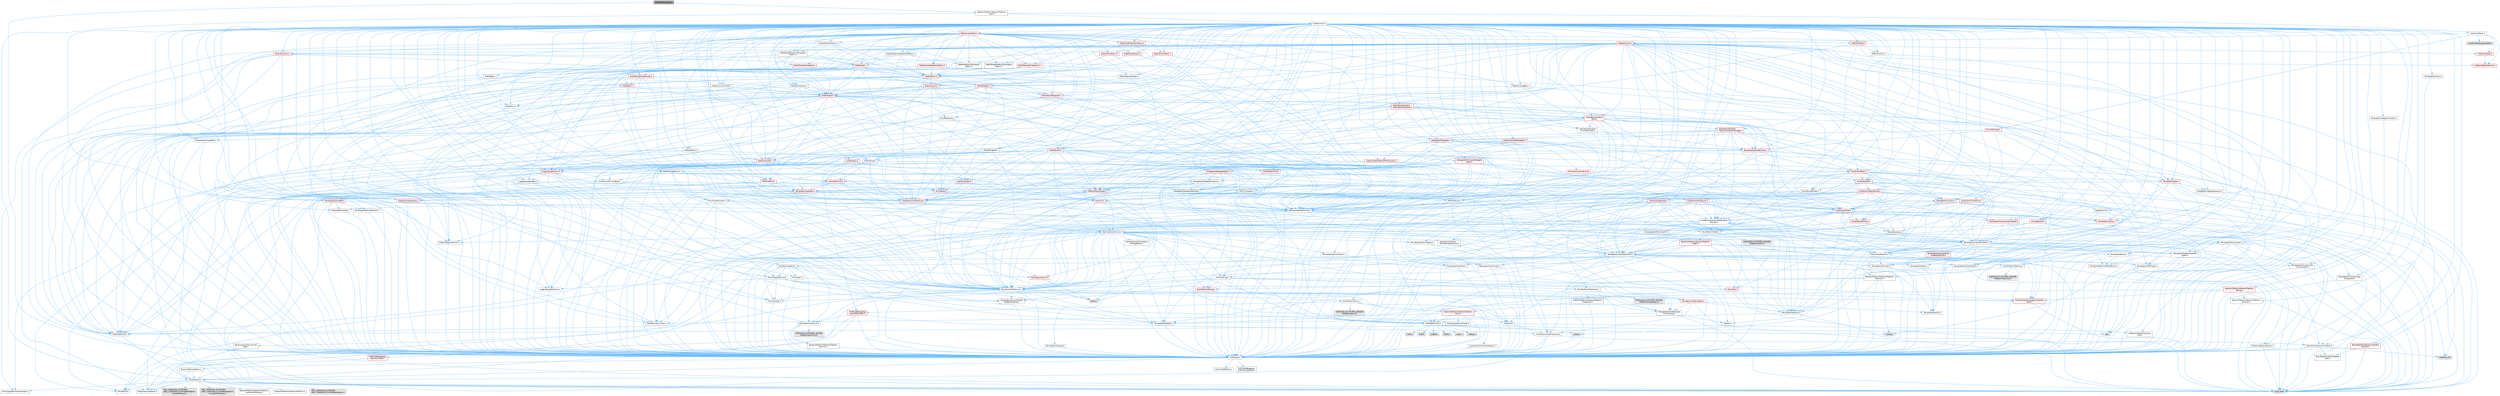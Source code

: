 digraph "MacPlatformInput.h"
{
 // INTERACTIVE_SVG=YES
 // LATEX_PDF_SIZE
  bgcolor="transparent";
  edge [fontname=Helvetica,fontsize=10,labelfontname=Helvetica,labelfontsize=10];
  node [fontname=Helvetica,fontsize=10,shape=box,height=0.2,width=0.4];
  Node1 [id="Node000001",label="MacPlatformInput.h",height=0.2,width=0.4,color="gray40", fillcolor="grey60", style="filled", fontcolor="black",tooltip=" "];
  Node1 -> Node2 [id="edge1_Node000001_Node000002",color="steelblue1",style="solid",tooltip=" "];
  Node2 [id="Node000002",label="CoreTypes.h",height=0.2,width=0.4,color="grey40", fillcolor="white", style="filled",URL="$dc/dec/CoreTypes_8h.html",tooltip=" "];
  Node2 -> Node3 [id="edge2_Node000002_Node000003",color="steelblue1",style="solid",tooltip=" "];
  Node3 [id="Node000003",label="HAL/Platform.h",height=0.2,width=0.4,color="grey40", fillcolor="white", style="filled",URL="$d9/dd0/Platform_8h.html",tooltip=" "];
  Node3 -> Node4 [id="edge3_Node000003_Node000004",color="steelblue1",style="solid",tooltip=" "];
  Node4 [id="Node000004",label="Misc/Build.h",height=0.2,width=0.4,color="grey40", fillcolor="white", style="filled",URL="$d3/dbb/Build_8h.html",tooltip=" "];
  Node3 -> Node5 [id="edge4_Node000003_Node000005",color="steelblue1",style="solid",tooltip=" "];
  Node5 [id="Node000005",label="Misc/LargeWorldCoordinates.h",height=0.2,width=0.4,color="grey40", fillcolor="white", style="filled",URL="$d2/dcb/LargeWorldCoordinates_8h.html",tooltip=" "];
  Node3 -> Node6 [id="edge5_Node000003_Node000006",color="steelblue1",style="solid",tooltip=" "];
  Node6 [id="Node000006",label="type_traits",height=0.2,width=0.4,color="grey60", fillcolor="#E0E0E0", style="filled",tooltip=" "];
  Node3 -> Node7 [id="edge6_Node000003_Node000007",color="steelblue1",style="solid",tooltip=" "];
  Node7 [id="Node000007",label="PreprocessorHelpers.h",height=0.2,width=0.4,color="grey40", fillcolor="white", style="filled",URL="$db/ddb/PreprocessorHelpers_8h.html",tooltip=" "];
  Node3 -> Node8 [id="edge7_Node000003_Node000008",color="steelblue1",style="solid",tooltip=" "];
  Node8 [id="Node000008",label="UBT_COMPILED_PLATFORM\l/UBT_COMPILED_PLATFORMPlatform\lCompilerPreSetup.h",height=0.2,width=0.4,color="grey60", fillcolor="#E0E0E0", style="filled",tooltip=" "];
  Node3 -> Node9 [id="edge8_Node000003_Node000009",color="steelblue1",style="solid",tooltip=" "];
  Node9 [id="Node000009",label="GenericPlatform/GenericPlatform\lCompilerPreSetup.h",height=0.2,width=0.4,color="grey40", fillcolor="white", style="filled",URL="$d9/dc8/GenericPlatformCompilerPreSetup_8h.html",tooltip=" "];
  Node3 -> Node10 [id="edge9_Node000003_Node000010",color="steelblue1",style="solid",tooltip=" "];
  Node10 [id="Node000010",label="GenericPlatform/GenericPlatform.h",height=0.2,width=0.4,color="grey40", fillcolor="white", style="filled",URL="$d6/d84/GenericPlatform_8h.html",tooltip=" "];
  Node3 -> Node11 [id="edge10_Node000003_Node000011",color="steelblue1",style="solid",tooltip=" "];
  Node11 [id="Node000011",label="UBT_COMPILED_PLATFORM\l/UBT_COMPILED_PLATFORMPlatform.h",height=0.2,width=0.4,color="grey60", fillcolor="#E0E0E0", style="filled",tooltip=" "];
  Node3 -> Node12 [id="edge11_Node000003_Node000012",color="steelblue1",style="solid",tooltip=" "];
  Node12 [id="Node000012",label="UBT_COMPILED_PLATFORM\l/UBT_COMPILED_PLATFORMPlatform\lCompilerSetup.h",height=0.2,width=0.4,color="grey60", fillcolor="#E0E0E0", style="filled",tooltip=" "];
  Node2 -> Node13 [id="edge12_Node000002_Node000013",color="steelblue1",style="solid",tooltip=" "];
  Node13 [id="Node000013",label="ProfilingDebugging\l/UMemoryDefines.h",height=0.2,width=0.4,color="grey40", fillcolor="white", style="filled",URL="$d2/da2/UMemoryDefines_8h.html",tooltip=" "];
  Node2 -> Node14 [id="edge13_Node000002_Node000014",color="steelblue1",style="solid",tooltip=" "];
  Node14 [id="Node000014",label="Misc/CoreMiscDefines.h",height=0.2,width=0.4,color="grey40", fillcolor="white", style="filled",URL="$da/d38/CoreMiscDefines_8h.html",tooltip=" "];
  Node14 -> Node3 [id="edge14_Node000014_Node000003",color="steelblue1",style="solid",tooltip=" "];
  Node14 -> Node7 [id="edge15_Node000014_Node000007",color="steelblue1",style="solid",tooltip=" "];
  Node2 -> Node15 [id="edge16_Node000002_Node000015",color="steelblue1",style="solid",tooltip=" "];
  Node15 [id="Node000015",label="Misc/CoreDefines.h",height=0.2,width=0.4,color="grey40", fillcolor="white", style="filled",URL="$d3/dd2/CoreDefines_8h.html",tooltip=" "];
  Node1 -> Node16 [id="edge17_Node000001_Node000016",color="steelblue1",style="solid",tooltip=" "];
  Node16 [id="Node000016",label="GenericPlatform/GenericPlatform\lInput.h",height=0.2,width=0.4,color="grey40", fillcolor="white", style="filled",URL="$d7/d58/GenericPlatformInput_8h.html",tooltip=" "];
  Node16 -> Node17 [id="edge18_Node000016_Node000017",color="steelblue1",style="solid",tooltip=" "];
  Node17 [id="Node000017",label="CoreMinimal.h",height=0.2,width=0.4,color="grey40", fillcolor="white", style="filled",URL="$d7/d67/CoreMinimal_8h.html",tooltip=" "];
  Node17 -> Node2 [id="edge19_Node000017_Node000002",color="steelblue1",style="solid",tooltip=" "];
  Node17 -> Node18 [id="edge20_Node000017_Node000018",color="steelblue1",style="solid",tooltip=" "];
  Node18 [id="Node000018",label="CoreFwd.h",height=0.2,width=0.4,color="grey40", fillcolor="white", style="filled",URL="$d1/d1e/CoreFwd_8h.html",tooltip=" "];
  Node18 -> Node2 [id="edge21_Node000018_Node000002",color="steelblue1",style="solid",tooltip=" "];
  Node18 -> Node19 [id="edge22_Node000018_Node000019",color="steelblue1",style="solid",tooltip=" "];
  Node19 [id="Node000019",label="Containers/ContainersFwd.h",height=0.2,width=0.4,color="grey40", fillcolor="white", style="filled",URL="$d4/d0a/ContainersFwd_8h.html",tooltip=" "];
  Node19 -> Node3 [id="edge23_Node000019_Node000003",color="steelblue1",style="solid",tooltip=" "];
  Node19 -> Node2 [id="edge24_Node000019_Node000002",color="steelblue1",style="solid",tooltip=" "];
  Node19 -> Node20 [id="edge25_Node000019_Node000020",color="steelblue1",style="solid",tooltip=" "];
  Node20 [id="Node000020",label="Traits/IsContiguousContainer.h",height=0.2,width=0.4,color="grey40", fillcolor="white", style="filled",URL="$d5/d3c/IsContiguousContainer_8h.html",tooltip=" "];
  Node20 -> Node2 [id="edge26_Node000020_Node000002",color="steelblue1",style="solid",tooltip=" "];
  Node20 -> Node21 [id="edge27_Node000020_Node000021",color="steelblue1",style="solid",tooltip=" "];
  Node21 [id="Node000021",label="Misc/StaticAssertComplete\lType.h",height=0.2,width=0.4,color="grey40", fillcolor="white", style="filled",URL="$d5/d4e/StaticAssertCompleteType_8h.html",tooltip=" "];
  Node20 -> Node22 [id="edge28_Node000020_Node000022",color="steelblue1",style="solid",tooltip=" "];
  Node22 [id="Node000022",label="initializer_list",height=0.2,width=0.4,color="grey60", fillcolor="#E0E0E0", style="filled",tooltip=" "];
  Node18 -> Node23 [id="edge29_Node000018_Node000023",color="steelblue1",style="solid",tooltip=" "];
  Node23 [id="Node000023",label="Math/MathFwd.h",height=0.2,width=0.4,color="grey40", fillcolor="white", style="filled",URL="$d2/d10/MathFwd_8h.html",tooltip=" "];
  Node23 -> Node3 [id="edge30_Node000023_Node000003",color="steelblue1",style="solid",tooltip=" "];
  Node18 -> Node24 [id="edge31_Node000018_Node000024",color="steelblue1",style="solid",tooltip=" "];
  Node24 [id="Node000024",label="UObject/UObjectHierarchy\lFwd.h",height=0.2,width=0.4,color="grey40", fillcolor="white", style="filled",URL="$d3/d13/UObjectHierarchyFwd_8h.html",tooltip=" "];
  Node17 -> Node24 [id="edge32_Node000017_Node000024",color="steelblue1",style="solid",tooltip=" "];
  Node17 -> Node19 [id="edge33_Node000017_Node000019",color="steelblue1",style="solid",tooltip=" "];
  Node17 -> Node25 [id="edge34_Node000017_Node000025",color="steelblue1",style="solid",tooltip=" "];
  Node25 [id="Node000025",label="Misc/VarArgs.h",height=0.2,width=0.4,color="grey40", fillcolor="white", style="filled",URL="$d5/d6f/VarArgs_8h.html",tooltip=" "];
  Node25 -> Node2 [id="edge35_Node000025_Node000002",color="steelblue1",style="solid",tooltip=" "];
  Node17 -> Node26 [id="edge36_Node000017_Node000026",color="steelblue1",style="solid",tooltip=" "];
  Node26 [id="Node000026",label="Logging/LogVerbosity.h",height=0.2,width=0.4,color="grey40", fillcolor="white", style="filled",URL="$d2/d8f/LogVerbosity_8h.html",tooltip=" "];
  Node26 -> Node2 [id="edge37_Node000026_Node000002",color="steelblue1",style="solid",tooltip=" "];
  Node17 -> Node27 [id="edge38_Node000017_Node000027",color="steelblue1",style="solid",tooltip=" "];
  Node27 [id="Node000027",label="Misc/OutputDevice.h",height=0.2,width=0.4,color="grey40", fillcolor="white", style="filled",URL="$d7/d32/OutputDevice_8h.html",tooltip=" "];
  Node27 -> Node18 [id="edge39_Node000027_Node000018",color="steelblue1",style="solid",tooltip=" "];
  Node27 -> Node2 [id="edge40_Node000027_Node000002",color="steelblue1",style="solid",tooltip=" "];
  Node27 -> Node26 [id="edge41_Node000027_Node000026",color="steelblue1",style="solid",tooltip=" "];
  Node27 -> Node25 [id="edge42_Node000027_Node000025",color="steelblue1",style="solid",tooltip=" "];
  Node27 -> Node28 [id="edge43_Node000027_Node000028",color="steelblue1",style="solid",tooltip=" "];
  Node28 [id="Node000028",label="Templates/IsArrayOrRefOf\lTypeByPredicate.h",height=0.2,width=0.4,color="grey40", fillcolor="white", style="filled",URL="$d6/da1/IsArrayOrRefOfTypeByPredicate_8h.html",tooltip=" "];
  Node28 -> Node2 [id="edge44_Node000028_Node000002",color="steelblue1",style="solid",tooltip=" "];
  Node27 -> Node29 [id="edge45_Node000027_Node000029",color="steelblue1",style="solid",tooltip=" "];
  Node29 [id="Node000029",label="Templates/IsValidVariadic\lFunctionArg.h",height=0.2,width=0.4,color="grey40", fillcolor="white", style="filled",URL="$d0/dc8/IsValidVariadicFunctionArg_8h.html",tooltip=" "];
  Node29 -> Node2 [id="edge46_Node000029_Node000002",color="steelblue1",style="solid",tooltip=" "];
  Node29 -> Node30 [id="edge47_Node000029_Node000030",color="steelblue1",style="solid",tooltip=" "];
  Node30 [id="Node000030",label="IsEnum.h",height=0.2,width=0.4,color="grey40", fillcolor="white", style="filled",URL="$d4/de5/IsEnum_8h.html",tooltip=" "];
  Node29 -> Node6 [id="edge48_Node000029_Node000006",color="steelblue1",style="solid",tooltip=" "];
  Node27 -> Node31 [id="edge49_Node000027_Node000031",color="steelblue1",style="solid",tooltip=" "];
  Node31 [id="Node000031",label="Traits/IsCharEncodingCompatible\lWith.h",height=0.2,width=0.4,color="red", fillcolor="#FFF0F0", style="filled",URL="$df/dd1/IsCharEncodingCompatibleWith_8h.html",tooltip=" "];
  Node31 -> Node6 [id="edge50_Node000031_Node000006",color="steelblue1",style="solid",tooltip=" "];
  Node17 -> Node33 [id="edge51_Node000017_Node000033",color="steelblue1",style="solid",tooltip=" "];
  Node33 [id="Node000033",label="HAL/PlatformCrt.h",height=0.2,width=0.4,color="grey40", fillcolor="white", style="filled",URL="$d8/d75/PlatformCrt_8h.html",tooltip=" "];
  Node33 -> Node34 [id="edge52_Node000033_Node000034",color="steelblue1",style="solid",tooltip=" "];
  Node34 [id="Node000034",label="new",height=0.2,width=0.4,color="grey60", fillcolor="#E0E0E0", style="filled",tooltip=" "];
  Node33 -> Node35 [id="edge53_Node000033_Node000035",color="steelblue1",style="solid",tooltip=" "];
  Node35 [id="Node000035",label="wchar.h",height=0.2,width=0.4,color="grey60", fillcolor="#E0E0E0", style="filled",tooltip=" "];
  Node33 -> Node36 [id="edge54_Node000033_Node000036",color="steelblue1",style="solid",tooltip=" "];
  Node36 [id="Node000036",label="stddef.h",height=0.2,width=0.4,color="grey60", fillcolor="#E0E0E0", style="filled",tooltip=" "];
  Node33 -> Node37 [id="edge55_Node000033_Node000037",color="steelblue1",style="solid",tooltip=" "];
  Node37 [id="Node000037",label="stdlib.h",height=0.2,width=0.4,color="grey60", fillcolor="#E0E0E0", style="filled",tooltip=" "];
  Node33 -> Node38 [id="edge56_Node000033_Node000038",color="steelblue1",style="solid",tooltip=" "];
  Node38 [id="Node000038",label="stdio.h",height=0.2,width=0.4,color="grey60", fillcolor="#E0E0E0", style="filled",tooltip=" "];
  Node33 -> Node39 [id="edge57_Node000033_Node000039",color="steelblue1",style="solid",tooltip=" "];
  Node39 [id="Node000039",label="stdarg.h",height=0.2,width=0.4,color="grey60", fillcolor="#E0E0E0", style="filled",tooltip=" "];
  Node33 -> Node40 [id="edge58_Node000033_Node000040",color="steelblue1",style="solid",tooltip=" "];
  Node40 [id="Node000040",label="math.h",height=0.2,width=0.4,color="grey60", fillcolor="#E0E0E0", style="filled",tooltip=" "];
  Node33 -> Node41 [id="edge59_Node000033_Node000041",color="steelblue1",style="solid",tooltip=" "];
  Node41 [id="Node000041",label="float.h",height=0.2,width=0.4,color="grey60", fillcolor="#E0E0E0", style="filled",tooltip=" "];
  Node33 -> Node42 [id="edge60_Node000033_Node000042",color="steelblue1",style="solid",tooltip=" "];
  Node42 [id="Node000042",label="string.h",height=0.2,width=0.4,color="grey60", fillcolor="#E0E0E0", style="filled",tooltip=" "];
  Node17 -> Node43 [id="edge61_Node000017_Node000043",color="steelblue1",style="solid",tooltip=" "];
  Node43 [id="Node000043",label="HAL/PlatformMisc.h",height=0.2,width=0.4,color="grey40", fillcolor="white", style="filled",URL="$d0/df5/PlatformMisc_8h.html",tooltip=" "];
  Node43 -> Node2 [id="edge62_Node000043_Node000002",color="steelblue1",style="solid",tooltip=" "];
  Node43 -> Node44 [id="edge63_Node000043_Node000044",color="steelblue1",style="solid",tooltip=" "];
  Node44 [id="Node000044",label="GenericPlatform/GenericPlatform\lMisc.h",height=0.2,width=0.4,color="red", fillcolor="#FFF0F0", style="filled",URL="$db/d9a/GenericPlatformMisc_8h.html",tooltip=" "];
  Node44 -> Node18 [id="edge64_Node000044_Node000018",color="steelblue1",style="solid",tooltip=" "];
  Node44 -> Node2 [id="edge65_Node000044_Node000002",color="steelblue1",style="solid",tooltip=" "];
  Node44 -> Node33 [id="edge66_Node000044_Node000033",color="steelblue1",style="solid",tooltip=" "];
  Node44 -> Node48 [id="edge67_Node000044_Node000048",color="steelblue1",style="solid",tooltip=" "];
  Node48 [id="Node000048",label="Math/NumericLimits.h",height=0.2,width=0.4,color="grey40", fillcolor="white", style="filled",URL="$df/d1b/NumericLimits_8h.html",tooltip=" "];
  Node48 -> Node2 [id="edge68_Node000048_Node000002",color="steelblue1",style="solid",tooltip=" "];
  Node44 -> Node49 [id="edge69_Node000044_Node000049",color="steelblue1",style="solid",tooltip=" "];
  Node49 [id="Node000049",label="Misc/CompressionFlags.h",height=0.2,width=0.4,color="grey40", fillcolor="white", style="filled",URL="$d9/d76/CompressionFlags_8h.html",tooltip=" "];
  Node43 -> Node53 [id="edge70_Node000043_Node000053",color="steelblue1",style="solid",tooltip=" "];
  Node53 [id="Node000053",label="COMPILED_PLATFORM_HEADER\l(PlatformMisc.h)",height=0.2,width=0.4,color="grey60", fillcolor="#E0E0E0", style="filled",tooltip=" "];
  Node43 -> Node54 [id="edge71_Node000043_Node000054",color="steelblue1",style="solid",tooltip=" "];
  Node54 [id="Node000054",label="ProfilingDebugging\l/CpuProfilerTrace.h",height=0.2,width=0.4,color="red", fillcolor="#FFF0F0", style="filled",URL="$da/dcb/CpuProfilerTrace_8h.html",tooltip=" "];
  Node54 -> Node2 [id="edge72_Node000054_Node000002",color="steelblue1",style="solid",tooltip=" "];
  Node54 -> Node19 [id="edge73_Node000054_Node000019",color="steelblue1",style="solid",tooltip=" "];
  Node54 -> Node55 [id="edge74_Node000054_Node000055",color="steelblue1",style="solid",tooltip=" "];
  Node55 [id="Node000055",label="HAL/PlatformAtomics.h",height=0.2,width=0.4,color="grey40", fillcolor="white", style="filled",URL="$d3/d36/PlatformAtomics_8h.html",tooltip=" "];
  Node55 -> Node2 [id="edge75_Node000055_Node000002",color="steelblue1",style="solid",tooltip=" "];
  Node55 -> Node56 [id="edge76_Node000055_Node000056",color="steelblue1",style="solid",tooltip=" "];
  Node56 [id="Node000056",label="GenericPlatform/GenericPlatform\lAtomics.h",height=0.2,width=0.4,color="grey40", fillcolor="white", style="filled",URL="$da/d72/GenericPlatformAtomics_8h.html",tooltip=" "];
  Node56 -> Node2 [id="edge77_Node000056_Node000002",color="steelblue1",style="solid",tooltip=" "];
  Node55 -> Node57 [id="edge78_Node000055_Node000057",color="steelblue1",style="solid",tooltip=" "];
  Node57 [id="Node000057",label="COMPILED_PLATFORM_HEADER\l(PlatformAtomics.h)",height=0.2,width=0.4,color="grey60", fillcolor="#E0E0E0", style="filled",tooltip=" "];
  Node54 -> Node7 [id="edge79_Node000054_Node000007",color="steelblue1",style="solid",tooltip=" "];
  Node54 -> Node4 [id="edge80_Node000054_Node000004",color="steelblue1",style="solid",tooltip=" "];
  Node17 -> Node62 [id="edge81_Node000017_Node000062",color="steelblue1",style="solid",tooltip=" "];
  Node62 [id="Node000062",label="Misc/AssertionMacros.h",height=0.2,width=0.4,color="grey40", fillcolor="white", style="filled",URL="$d0/dfa/AssertionMacros_8h.html",tooltip=" "];
  Node62 -> Node2 [id="edge82_Node000062_Node000002",color="steelblue1",style="solid",tooltip=" "];
  Node62 -> Node3 [id="edge83_Node000062_Node000003",color="steelblue1",style="solid",tooltip=" "];
  Node62 -> Node43 [id="edge84_Node000062_Node000043",color="steelblue1",style="solid",tooltip=" "];
  Node62 -> Node7 [id="edge85_Node000062_Node000007",color="steelblue1",style="solid",tooltip=" "];
  Node62 -> Node63 [id="edge86_Node000062_Node000063",color="steelblue1",style="solid",tooltip=" "];
  Node63 [id="Node000063",label="Templates/EnableIf.h",height=0.2,width=0.4,color="grey40", fillcolor="white", style="filled",URL="$d7/d60/EnableIf_8h.html",tooltip=" "];
  Node63 -> Node2 [id="edge87_Node000063_Node000002",color="steelblue1",style="solid",tooltip=" "];
  Node62 -> Node28 [id="edge88_Node000062_Node000028",color="steelblue1",style="solid",tooltip=" "];
  Node62 -> Node29 [id="edge89_Node000062_Node000029",color="steelblue1",style="solid",tooltip=" "];
  Node62 -> Node31 [id="edge90_Node000062_Node000031",color="steelblue1",style="solid",tooltip=" "];
  Node62 -> Node25 [id="edge91_Node000062_Node000025",color="steelblue1",style="solid",tooltip=" "];
  Node62 -> Node64 [id="edge92_Node000062_Node000064",color="steelblue1",style="solid",tooltip=" "];
  Node64 [id="Node000064",label="String/FormatStringSan.h",height=0.2,width=0.4,color="red", fillcolor="#FFF0F0", style="filled",URL="$d3/d8b/FormatStringSan_8h.html",tooltip=" "];
  Node64 -> Node6 [id="edge93_Node000064_Node000006",color="steelblue1",style="solid",tooltip=" "];
  Node64 -> Node2 [id="edge94_Node000064_Node000002",color="steelblue1",style="solid",tooltip=" "];
  Node64 -> Node65 [id="edge95_Node000064_Node000065",color="steelblue1",style="solid",tooltip=" "];
  Node65 [id="Node000065",label="Templates/Requires.h",height=0.2,width=0.4,color="grey40", fillcolor="white", style="filled",URL="$dc/d96/Requires_8h.html",tooltip=" "];
  Node65 -> Node63 [id="edge96_Node000065_Node000063",color="steelblue1",style="solid",tooltip=" "];
  Node65 -> Node6 [id="edge97_Node000065_Node000006",color="steelblue1",style="solid",tooltip=" "];
  Node64 -> Node66 [id="edge98_Node000064_Node000066",color="steelblue1",style="solid",tooltip=" "];
  Node66 [id="Node000066",label="Templates/Identity.h",height=0.2,width=0.4,color="grey40", fillcolor="white", style="filled",URL="$d0/dd5/Identity_8h.html",tooltip=" "];
  Node64 -> Node29 [id="edge99_Node000064_Node000029",color="steelblue1",style="solid",tooltip=" "];
  Node64 -> Node19 [id="edge100_Node000064_Node000019",color="steelblue1",style="solid",tooltip=" "];
  Node62 -> Node70 [id="edge101_Node000062_Node000070",color="steelblue1",style="solid",tooltip=" "];
  Node70 [id="Node000070",label="atomic",height=0.2,width=0.4,color="grey60", fillcolor="#E0E0E0", style="filled",tooltip=" "];
  Node17 -> Node71 [id="edge102_Node000017_Node000071",color="steelblue1",style="solid",tooltip=" "];
  Node71 [id="Node000071",label="Templates/IsPointer.h",height=0.2,width=0.4,color="grey40", fillcolor="white", style="filled",URL="$d7/d05/IsPointer_8h.html",tooltip=" "];
  Node71 -> Node2 [id="edge103_Node000071_Node000002",color="steelblue1",style="solid",tooltip=" "];
  Node17 -> Node72 [id="edge104_Node000017_Node000072",color="steelblue1",style="solid",tooltip=" "];
  Node72 [id="Node000072",label="HAL/PlatformMemory.h",height=0.2,width=0.4,color="grey40", fillcolor="white", style="filled",URL="$de/d68/PlatformMemory_8h.html",tooltip=" "];
  Node72 -> Node2 [id="edge105_Node000072_Node000002",color="steelblue1",style="solid",tooltip=" "];
  Node72 -> Node73 [id="edge106_Node000072_Node000073",color="steelblue1",style="solid",tooltip=" "];
  Node73 [id="Node000073",label="GenericPlatform/GenericPlatform\lMemory.h",height=0.2,width=0.4,color="grey40", fillcolor="white", style="filled",URL="$dd/d22/GenericPlatformMemory_8h.html",tooltip=" "];
  Node73 -> Node18 [id="edge107_Node000073_Node000018",color="steelblue1",style="solid",tooltip=" "];
  Node73 -> Node2 [id="edge108_Node000073_Node000002",color="steelblue1",style="solid",tooltip=" "];
  Node73 -> Node74 [id="edge109_Node000073_Node000074",color="steelblue1",style="solid",tooltip=" "];
  Node74 [id="Node000074",label="HAL/PlatformString.h",height=0.2,width=0.4,color="red", fillcolor="#FFF0F0", style="filled",URL="$db/db5/PlatformString_8h.html",tooltip=" "];
  Node74 -> Node2 [id="edge110_Node000074_Node000002",color="steelblue1",style="solid",tooltip=" "];
  Node73 -> Node42 [id="edge111_Node000073_Node000042",color="steelblue1",style="solid",tooltip=" "];
  Node73 -> Node35 [id="edge112_Node000073_Node000035",color="steelblue1",style="solid",tooltip=" "];
  Node72 -> Node76 [id="edge113_Node000072_Node000076",color="steelblue1",style="solid",tooltip=" "];
  Node76 [id="Node000076",label="COMPILED_PLATFORM_HEADER\l(PlatformMemory.h)",height=0.2,width=0.4,color="grey60", fillcolor="#E0E0E0", style="filled",tooltip=" "];
  Node17 -> Node55 [id="edge114_Node000017_Node000055",color="steelblue1",style="solid",tooltip=" "];
  Node17 -> Node77 [id="edge115_Node000017_Node000077",color="steelblue1",style="solid",tooltip=" "];
  Node77 [id="Node000077",label="Misc/Exec.h",height=0.2,width=0.4,color="grey40", fillcolor="white", style="filled",URL="$de/ddb/Exec_8h.html",tooltip=" "];
  Node77 -> Node2 [id="edge116_Node000077_Node000002",color="steelblue1",style="solid",tooltip=" "];
  Node77 -> Node62 [id="edge117_Node000077_Node000062",color="steelblue1",style="solid",tooltip=" "];
  Node17 -> Node78 [id="edge118_Node000017_Node000078",color="steelblue1",style="solid",tooltip=" "];
  Node78 [id="Node000078",label="HAL/MemoryBase.h",height=0.2,width=0.4,color="grey40", fillcolor="white", style="filled",URL="$d6/d9f/MemoryBase_8h.html",tooltip=" "];
  Node78 -> Node2 [id="edge119_Node000078_Node000002",color="steelblue1",style="solid",tooltip=" "];
  Node78 -> Node55 [id="edge120_Node000078_Node000055",color="steelblue1",style="solid",tooltip=" "];
  Node78 -> Node33 [id="edge121_Node000078_Node000033",color="steelblue1",style="solid",tooltip=" "];
  Node78 -> Node77 [id="edge122_Node000078_Node000077",color="steelblue1",style="solid",tooltip=" "];
  Node78 -> Node27 [id="edge123_Node000078_Node000027",color="steelblue1",style="solid",tooltip=" "];
  Node78 -> Node79 [id="edge124_Node000078_Node000079",color="steelblue1",style="solid",tooltip=" "];
  Node79 [id="Node000079",label="Templates/Atomic.h",height=0.2,width=0.4,color="red", fillcolor="#FFF0F0", style="filled",URL="$d3/d91/Atomic_8h.html",tooltip=" "];
  Node79 -> Node70 [id="edge125_Node000079_Node000070",color="steelblue1",style="solid",tooltip=" "];
  Node17 -> Node88 [id="edge126_Node000017_Node000088",color="steelblue1",style="solid",tooltip=" "];
  Node88 [id="Node000088",label="HAL/UnrealMemory.h",height=0.2,width=0.4,color="grey40", fillcolor="white", style="filled",URL="$d9/d96/UnrealMemory_8h.html",tooltip=" "];
  Node88 -> Node2 [id="edge127_Node000088_Node000002",color="steelblue1",style="solid",tooltip=" "];
  Node88 -> Node73 [id="edge128_Node000088_Node000073",color="steelblue1",style="solid",tooltip=" "];
  Node88 -> Node78 [id="edge129_Node000088_Node000078",color="steelblue1",style="solid",tooltip=" "];
  Node88 -> Node72 [id="edge130_Node000088_Node000072",color="steelblue1",style="solid",tooltip=" "];
  Node88 -> Node89 [id="edge131_Node000088_Node000089",color="steelblue1",style="solid",tooltip=" "];
  Node89 [id="Node000089",label="ProfilingDebugging\l/MemoryTrace.h",height=0.2,width=0.4,color="red", fillcolor="#FFF0F0", style="filled",URL="$da/dd7/MemoryTrace_8h.html",tooltip=" "];
  Node89 -> Node3 [id="edge132_Node000089_Node000003",color="steelblue1",style="solid",tooltip=" "];
  Node88 -> Node71 [id="edge133_Node000088_Node000071",color="steelblue1",style="solid",tooltip=" "];
  Node17 -> Node90 [id="edge134_Node000017_Node000090",color="steelblue1",style="solid",tooltip=" "];
  Node90 [id="Node000090",label="Templates/IsArithmetic.h",height=0.2,width=0.4,color="grey40", fillcolor="white", style="filled",URL="$d2/d5d/IsArithmetic_8h.html",tooltip=" "];
  Node90 -> Node2 [id="edge135_Node000090_Node000002",color="steelblue1",style="solid",tooltip=" "];
  Node17 -> Node84 [id="edge136_Node000017_Node000084",color="steelblue1",style="solid",tooltip=" "];
  Node84 [id="Node000084",label="Templates/AndOrNot.h",height=0.2,width=0.4,color="grey40", fillcolor="white", style="filled",URL="$db/d0a/AndOrNot_8h.html",tooltip=" "];
  Node84 -> Node2 [id="edge137_Node000084_Node000002",color="steelblue1",style="solid",tooltip=" "];
  Node17 -> Node91 [id="edge138_Node000017_Node000091",color="steelblue1",style="solid",tooltip=" "];
  Node91 [id="Node000091",label="Templates/IsPODType.h",height=0.2,width=0.4,color="grey40", fillcolor="white", style="filled",URL="$d7/db1/IsPODType_8h.html",tooltip=" "];
  Node91 -> Node2 [id="edge139_Node000091_Node000002",color="steelblue1",style="solid",tooltip=" "];
  Node17 -> Node92 [id="edge140_Node000017_Node000092",color="steelblue1",style="solid",tooltip=" "];
  Node92 [id="Node000092",label="Templates/IsUECoreType.h",height=0.2,width=0.4,color="grey40", fillcolor="white", style="filled",URL="$d1/db8/IsUECoreType_8h.html",tooltip=" "];
  Node92 -> Node2 [id="edge141_Node000092_Node000002",color="steelblue1",style="solid",tooltip=" "];
  Node92 -> Node6 [id="edge142_Node000092_Node000006",color="steelblue1",style="solid",tooltip=" "];
  Node17 -> Node85 [id="edge143_Node000017_Node000085",color="steelblue1",style="solid",tooltip=" "];
  Node85 [id="Node000085",label="Templates/IsTriviallyCopy\lConstructible.h",height=0.2,width=0.4,color="grey40", fillcolor="white", style="filled",URL="$d3/d78/IsTriviallyCopyConstructible_8h.html",tooltip=" "];
  Node85 -> Node2 [id="edge144_Node000085_Node000002",color="steelblue1",style="solid",tooltip=" "];
  Node85 -> Node6 [id="edge145_Node000085_Node000006",color="steelblue1",style="solid",tooltip=" "];
  Node17 -> Node93 [id="edge146_Node000017_Node000093",color="steelblue1",style="solid",tooltip=" "];
  Node93 [id="Node000093",label="Templates/UnrealTypeTraits.h",height=0.2,width=0.4,color="grey40", fillcolor="white", style="filled",URL="$d2/d2d/UnrealTypeTraits_8h.html",tooltip=" "];
  Node93 -> Node2 [id="edge147_Node000093_Node000002",color="steelblue1",style="solid",tooltip=" "];
  Node93 -> Node71 [id="edge148_Node000093_Node000071",color="steelblue1",style="solid",tooltip=" "];
  Node93 -> Node62 [id="edge149_Node000093_Node000062",color="steelblue1",style="solid",tooltip=" "];
  Node93 -> Node84 [id="edge150_Node000093_Node000084",color="steelblue1",style="solid",tooltip=" "];
  Node93 -> Node63 [id="edge151_Node000093_Node000063",color="steelblue1",style="solid",tooltip=" "];
  Node93 -> Node90 [id="edge152_Node000093_Node000090",color="steelblue1",style="solid",tooltip=" "];
  Node93 -> Node30 [id="edge153_Node000093_Node000030",color="steelblue1",style="solid",tooltip=" "];
  Node93 -> Node94 [id="edge154_Node000093_Node000094",color="steelblue1",style="solid",tooltip=" "];
  Node94 [id="Node000094",label="Templates/Models.h",height=0.2,width=0.4,color="grey40", fillcolor="white", style="filled",URL="$d3/d0c/Models_8h.html",tooltip=" "];
  Node94 -> Node66 [id="edge155_Node000094_Node000066",color="steelblue1",style="solid",tooltip=" "];
  Node93 -> Node91 [id="edge156_Node000093_Node000091",color="steelblue1",style="solid",tooltip=" "];
  Node93 -> Node92 [id="edge157_Node000093_Node000092",color="steelblue1",style="solid",tooltip=" "];
  Node93 -> Node85 [id="edge158_Node000093_Node000085",color="steelblue1",style="solid",tooltip=" "];
  Node17 -> Node63 [id="edge159_Node000017_Node000063",color="steelblue1",style="solid",tooltip=" "];
  Node17 -> Node95 [id="edge160_Node000017_Node000095",color="steelblue1",style="solid",tooltip=" "];
  Node95 [id="Node000095",label="Templates/RemoveReference.h",height=0.2,width=0.4,color="grey40", fillcolor="white", style="filled",URL="$da/dbe/RemoveReference_8h.html",tooltip=" "];
  Node95 -> Node2 [id="edge161_Node000095_Node000002",color="steelblue1",style="solid",tooltip=" "];
  Node17 -> Node96 [id="edge162_Node000017_Node000096",color="steelblue1",style="solid",tooltip=" "];
  Node96 [id="Node000096",label="Templates/IntegralConstant.h",height=0.2,width=0.4,color="grey40", fillcolor="white", style="filled",URL="$db/d1b/IntegralConstant_8h.html",tooltip=" "];
  Node96 -> Node2 [id="edge163_Node000096_Node000002",color="steelblue1",style="solid",tooltip=" "];
  Node17 -> Node97 [id="edge164_Node000017_Node000097",color="steelblue1",style="solid",tooltip=" "];
  Node97 [id="Node000097",label="Templates/IsClass.h",height=0.2,width=0.4,color="grey40", fillcolor="white", style="filled",URL="$db/dcb/IsClass_8h.html",tooltip=" "];
  Node97 -> Node2 [id="edge165_Node000097_Node000002",color="steelblue1",style="solid",tooltip=" "];
  Node17 -> Node98 [id="edge166_Node000017_Node000098",color="steelblue1",style="solid",tooltip=" "];
  Node98 [id="Node000098",label="Templates/TypeCompatible\lBytes.h",height=0.2,width=0.4,color="grey40", fillcolor="white", style="filled",URL="$df/d0a/TypeCompatibleBytes_8h.html",tooltip=" "];
  Node98 -> Node2 [id="edge167_Node000098_Node000002",color="steelblue1",style="solid",tooltip=" "];
  Node98 -> Node42 [id="edge168_Node000098_Node000042",color="steelblue1",style="solid",tooltip=" "];
  Node98 -> Node34 [id="edge169_Node000098_Node000034",color="steelblue1",style="solid",tooltip=" "];
  Node98 -> Node6 [id="edge170_Node000098_Node000006",color="steelblue1",style="solid",tooltip=" "];
  Node17 -> Node20 [id="edge171_Node000017_Node000020",color="steelblue1",style="solid",tooltip=" "];
  Node17 -> Node99 [id="edge172_Node000017_Node000099",color="steelblue1",style="solid",tooltip=" "];
  Node99 [id="Node000099",label="Templates/UnrealTemplate.h",height=0.2,width=0.4,color="grey40", fillcolor="white", style="filled",URL="$d4/d24/UnrealTemplate_8h.html",tooltip=" "];
  Node99 -> Node2 [id="edge173_Node000099_Node000002",color="steelblue1",style="solid",tooltip=" "];
  Node99 -> Node71 [id="edge174_Node000099_Node000071",color="steelblue1",style="solid",tooltip=" "];
  Node99 -> Node88 [id="edge175_Node000099_Node000088",color="steelblue1",style="solid",tooltip=" "];
  Node99 -> Node100 [id="edge176_Node000099_Node000100",color="steelblue1",style="solid",tooltip=" "];
  Node100 [id="Node000100",label="Templates/CopyQualifiers\lAndRefsFromTo.h",height=0.2,width=0.4,color="red", fillcolor="#FFF0F0", style="filled",URL="$d3/db3/CopyQualifiersAndRefsFromTo_8h.html",tooltip=" "];
  Node99 -> Node93 [id="edge177_Node000099_Node000093",color="steelblue1",style="solid",tooltip=" "];
  Node99 -> Node95 [id="edge178_Node000099_Node000095",color="steelblue1",style="solid",tooltip=" "];
  Node99 -> Node65 [id="edge179_Node000099_Node000065",color="steelblue1",style="solid",tooltip=" "];
  Node99 -> Node98 [id="edge180_Node000099_Node000098",color="steelblue1",style="solid",tooltip=" "];
  Node99 -> Node66 [id="edge181_Node000099_Node000066",color="steelblue1",style="solid",tooltip=" "];
  Node99 -> Node20 [id="edge182_Node000099_Node000020",color="steelblue1",style="solid",tooltip=" "];
  Node99 -> Node102 [id="edge183_Node000099_Node000102",color="steelblue1",style="solid",tooltip=" "];
  Node102 [id="Node000102",label="Traits/UseBitwiseSwap.h",height=0.2,width=0.4,color="grey40", fillcolor="white", style="filled",URL="$db/df3/UseBitwiseSwap_8h.html",tooltip=" "];
  Node102 -> Node2 [id="edge184_Node000102_Node000002",color="steelblue1",style="solid",tooltip=" "];
  Node102 -> Node6 [id="edge185_Node000102_Node000006",color="steelblue1",style="solid",tooltip=" "];
  Node99 -> Node6 [id="edge186_Node000099_Node000006",color="steelblue1",style="solid",tooltip=" "];
  Node17 -> Node48 [id="edge187_Node000017_Node000048",color="steelblue1",style="solid",tooltip=" "];
  Node17 -> Node103 [id="edge188_Node000017_Node000103",color="steelblue1",style="solid",tooltip=" "];
  Node103 [id="Node000103",label="HAL/PlatformMath.h",height=0.2,width=0.4,color="grey40", fillcolor="white", style="filled",URL="$dc/d53/PlatformMath_8h.html",tooltip=" "];
  Node103 -> Node2 [id="edge189_Node000103_Node000002",color="steelblue1",style="solid",tooltip=" "];
  Node103 -> Node104 [id="edge190_Node000103_Node000104",color="steelblue1",style="solid",tooltip=" "];
  Node104 [id="Node000104",label="GenericPlatform/GenericPlatform\lMath.h",height=0.2,width=0.4,color="red", fillcolor="#FFF0F0", style="filled",URL="$d5/d79/GenericPlatformMath_8h.html",tooltip=" "];
  Node104 -> Node2 [id="edge191_Node000104_Node000002",color="steelblue1",style="solid",tooltip=" "];
  Node104 -> Node19 [id="edge192_Node000104_Node000019",color="steelblue1",style="solid",tooltip=" "];
  Node104 -> Node33 [id="edge193_Node000104_Node000033",color="steelblue1",style="solid",tooltip=" "];
  Node104 -> Node84 [id="edge194_Node000104_Node000084",color="steelblue1",style="solid",tooltip=" "];
  Node104 -> Node105 [id="edge195_Node000104_Node000105",color="steelblue1",style="solid",tooltip=" "];
  Node105 [id="Node000105",label="Templates/Decay.h",height=0.2,width=0.4,color="grey40", fillcolor="white", style="filled",URL="$dd/d0f/Decay_8h.html",tooltip=" "];
  Node105 -> Node2 [id="edge196_Node000105_Node000002",color="steelblue1",style="solid",tooltip=" "];
  Node105 -> Node95 [id="edge197_Node000105_Node000095",color="steelblue1",style="solid",tooltip=" "];
  Node105 -> Node6 [id="edge198_Node000105_Node000006",color="steelblue1",style="solid",tooltip=" "];
  Node104 -> Node93 [id="edge199_Node000104_Node000093",color="steelblue1",style="solid",tooltip=" "];
  Node104 -> Node65 [id="edge200_Node000104_Node000065",color="steelblue1",style="solid",tooltip=" "];
  Node104 -> Node98 [id="edge201_Node000104_Node000098",color="steelblue1",style="solid",tooltip=" "];
  Node104 -> Node6 [id="edge202_Node000104_Node000006",color="steelblue1",style="solid",tooltip=" "];
  Node103 -> Node110 [id="edge203_Node000103_Node000110",color="steelblue1",style="solid",tooltip=" "];
  Node110 [id="Node000110",label="COMPILED_PLATFORM_HEADER\l(PlatformMath.h)",height=0.2,width=0.4,color="grey60", fillcolor="#E0E0E0", style="filled",tooltip=" "];
  Node17 -> Node86 [id="edge204_Node000017_Node000086",color="steelblue1",style="solid",tooltip=" "];
  Node86 [id="Node000086",label="Templates/IsTriviallyCopy\lAssignable.h",height=0.2,width=0.4,color="grey40", fillcolor="white", style="filled",URL="$d2/df2/IsTriviallyCopyAssignable_8h.html",tooltip=" "];
  Node86 -> Node2 [id="edge205_Node000086_Node000002",color="steelblue1",style="solid",tooltip=" "];
  Node86 -> Node6 [id="edge206_Node000086_Node000006",color="steelblue1",style="solid",tooltip=" "];
  Node17 -> Node111 [id="edge207_Node000017_Node000111",color="steelblue1",style="solid",tooltip=" "];
  Node111 [id="Node000111",label="Templates/MemoryOps.h",height=0.2,width=0.4,color="grey40", fillcolor="white", style="filled",URL="$db/dea/MemoryOps_8h.html",tooltip=" "];
  Node111 -> Node2 [id="edge208_Node000111_Node000002",color="steelblue1",style="solid",tooltip=" "];
  Node111 -> Node88 [id="edge209_Node000111_Node000088",color="steelblue1",style="solid",tooltip=" "];
  Node111 -> Node86 [id="edge210_Node000111_Node000086",color="steelblue1",style="solid",tooltip=" "];
  Node111 -> Node85 [id="edge211_Node000111_Node000085",color="steelblue1",style="solid",tooltip=" "];
  Node111 -> Node65 [id="edge212_Node000111_Node000065",color="steelblue1",style="solid",tooltip=" "];
  Node111 -> Node93 [id="edge213_Node000111_Node000093",color="steelblue1",style="solid",tooltip=" "];
  Node111 -> Node102 [id="edge214_Node000111_Node000102",color="steelblue1",style="solid",tooltip=" "];
  Node111 -> Node34 [id="edge215_Node000111_Node000034",color="steelblue1",style="solid",tooltip=" "];
  Node111 -> Node6 [id="edge216_Node000111_Node000006",color="steelblue1",style="solid",tooltip=" "];
  Node17 -> Node112 [id="edge217_Node000017_Node000112",color="steelblue1",style="solid",tooltip=" "];
  Node112 [id="Node000112",label="Containers/ContainerAllocation\lPolicies.h",height=0.2,width=0.4,color="grey40", fillcolor="white", style="filled",URL="$d7/dff/ContainerAllocationPolicies_8h.html",tooltip=" "];
  Node112 -> Node2 [id="edge218_Node000112_Node000002",color="steelblue1",style="solid",tooltip=" "];
  Node112 -> Node113 [id="edge219_Node000112_Node000113",color="steelblue1",style="solid",tooltip=" "];
  Node113 [id="Node000113",label="Containers/ContainerHelpers.h",height=0.2,width=0.4,color="grey40", fillcolor="white", style="filled",URL="$d7/d33/ContainerHelpers_8h.html",tooltip=" "];
  Node113 -> Node2 [id="edge220_Node000113_Node000002",color="steelblue1",style="solid",tooltip=" "];
  Node112 -> Node112 [id="edge221_Node000112_Node000112",color="steelblue1",style="solid",tooltip=" "];
  Node112 -> Node103 [id="edge222_Node000112_Node000103",color="steelblue1",style="solid",tooltip=" "];
  Node112 -> Node88 [id="edge223_Node000112_Node000088",color="steelblue1",style="solid",tooltip=" "];
  Node112 -> Node48 [id="edge224_Node000112_Node000048",color="steelblue1",style="solid",tooltip=" "];
  Node112 -> Node62 [id="edge225_Node000112_Node000062",color="steelblue1",style="solid",tooltip=" "];
  Node112 -> Node114 [id="edge226_Node000112_Node000114",color="steelblue1",style="solid",tooltip=" "];
  Node114 [id="Node000114",label="Templates/IsPolymorphic.h",height=0.2,width=0.4,color="grey40", fillcolor="white", style="filled",URL="$dc/d20/IsPolymorphic_8h.html",tooltip=" "];
  Node112 -> Node111 [id="edge227_Node000112_Node000111",color="steelblue1",style="solid",tooltip=" "];
  Node112 -> Node98 [id="edge228_Node000112_Node000098",color="steelblue1",style="solid",tooltip=" "];
  Node112 -> Node6 [id="edge229_Node000112_Node000006",color="steelblue1",style="solid",tooltip=" "];
  Node17 -> Node115 [id="edge230_Node000017_Node000115",color="steelblue1",style="solid",tooltip=" "];
  Node115 [id="Node000115",label="Templates/IsEnumClass.h",height=0.2,width=0.4,color="grey40", fillcolor="white", style="filled",URL="$d7/d15/IsEnumClass_8h.html",tooltip=" "];
  Node115 -> Node2 [id="edge231_Node000115_Node000002",color="steelblue1",style="solid",tooltip=" "];
  Node115 -> Node84 [id="edge232_Node000115_Node000084",color="steelblue1",style="solid",tooltip=" "];
  Node17 -> Node116 [id="edge233_Node000017_Node000116",color="steelblue1",style="solid",tooltip=" "];
  Node116 [id="Node000116",label="HAL/PlatformProperties.h",height=0.2,width=0.4,color="grey40", fillcolor="white", style="filled",URL="$d9/db0/PlatformProperties_8h.html",tooltip=" "];
  Node116 -> Node2 [id="edge234_Node000116_Node000002",color="steelblue1",style="solid",tooltip=" "];
  Node116 -> Node117 [id="edge235_Node000116_Node000117",color="steelblue1",style="solid",tooltip=" "];
  Node117 [id="Node000117",label="GenericPlatform/GenericPlatform\lProperties.h",height=0.2,width=0.4,color="grey40", fillcolor="white", style="filled",URL="$d2/dcd/GenericPlatformProperties_8h.html",tooltip=" "];
  Node117 -> Node2 [id="edge236_Node000117_Node000002",color="steelblue1",style="solid",tooltip=" "];
  Node117 -> Node44 [id="edge237_Node000117_Node000044",color="steelblue1",style="solid",tooltip=" "];
  Node116 -> Node118 [id="edge238_Node000116_Node000118",color="steelblue1",style="solid",tooltip=" "];
  Node118 [id="Node000118",label="COMPILED_PLATFORM_HEADER\l(PlatformProperties.h)",height=0.2,width=0.4,color="grey60", fillcolor="#E0E0E0", style="filled",tooltip=" "];
  Node17 -> Node119 [id="edge239_Node000017_Node000119",color="steelblue1",style="solid",tooltip=" "];
  Node119 [id="Node000119",label="Misc/EngineVersionBase.h",height=0.2,width=0.4,color="grey40", fillcolor="white", style="filled",URL="$d5/d2b/EngineVersionBase_8h.html",tooltip=" "];
  Node119 -> Node2 [id="edge240_Node000119_Node000002",color="steelblue1",style="solid",tooltip=" "];
  Node17 -> Node120 [id="edge241_Node000017_Node000120",color="steelblue1",style="solid",tooltip=" "];
  Node120 [id="Node000120",label="Internationalization\l/TextNamespaceFwd.h",height=0.2,width=0.4,color="grey40", fillcolor="white", style="filled",URL="$d8/d97/TextNamespaceFwd_8h.html",tooltip=" "];
  Node120 -> Node2 [id="edge242_Node000120_Node000002",color="steelblue1",style="solid",tooltip=" "];
  Node17 -> Node121 [id="edge243_Node000017_Node000121",color="steelblue1",style="solid",tooltip=" "];
  Node121 [id="Node000121",label="Serialization/Archive.h",height=0.2,width=0.4,color="grey40", fillcolor="white", style="filled",URL="$d7/d3b/Archive_8h.html",tooltip=" "];
  Node121 -> Node18 [id="edge244_Node000121_Node000018",color="steelblue1",style="solid",tooltip=" "];
  Node121 -> Node2 [id="edge245_Node000121_Node000002",color="steelblue1",style="solid",tooltip=" "];
  Node121 -> Node116 [id="edge246_Node000121_Node000116",color="steelblue1",style="solid",tooltip=" "];
  Node121 -> Node120 [id="edge247_Node000121_Node000120",color="steelblue1",style="solid",tooltip=" "];
  Node121 -> Node23 [id="edge248_Node000121_Node000023",color="steelblue1",style="solid",tooltip=" "];
  Node121 -> Node62 [id="edge249_Node000121_Node000062",color="steelblue1",style="solid",tooltip=" "];
  Node121 -> Node4 [id="edge250_Node000121_Node000004",color="steelblue1",style="solid",tooltip=" "];
  Node121 -> Node49 [id="edge251_Node000121_Node000049",color="steelblue1",style="solid",tooltip=" "];
  Node121 -> Node119 [id="edge252_Node000121_Node000119",color="steelblue1",style="solid",tooltip=" "];
  Node121 -> Node25 [id="edge253_Node000121_Node000025",color="steelblue1",style="solid",tooltip=" "];
  Node121 -> Node122 [id="edge254_Node000121_Node000122",color="steelblue1",style="solid",tooltip=" "];
  Node122 [id="Node000122",label="Serialization/ArchiveCook\lData.h",height=0.2,width=0.4,color="grey40", fillcolor="white", style="filled",URL="$dc/db6/ArchiveCookData_8h.html",tooltip=" "];
  Node122 -> Node3 [id="edge255_Node000122_Node000003",color="steelblue1",style="solid",tooltip=" "];
  Node121 -> Node123 [id="edge256_Node000121_Node000123",color="steelblue1",style="solid",tooltip=" "];
  Node123 [id="Node000123",label="Serialization/ArchiveSave\lPackageData.h",height=0.2,width=0.4,color="grey40", fillcolor="white", style="filled",URL="$d1/d37/ArchiveSavePackageData_8h.html",tooltip=" "];
  Node121 -> Node63 [id="edge257_Node000121_Node000063",color="steelblue1",style="solid",tooltip=" "];
  Node121 -> Node28 [id="edge258_Node000121_Node000028",color="steelblue1",style="solid",tooltip=" "];
  Node121 -> Node115 [id="edge259_Node000121_Node000115",color="steelblue1",style="solid",tooltip=" "];
  Node121 -> Node108 [id="edge260_Node000121_Node000108",color="steelblue1",style="solid",tooltip=" "];
  Node108 [id="Node000108",label="Templates/IsSigned.h",height=0.2,width=0.4,color="grey40", fillcolor="white", style="filled",URL="$d8/dd8/IsSigned_8h.html",tooltip=" "];
  Node108 -> Node2 [id="edge261_Node000108_Node000002",color="steelblue1",style="solid",tooltip=" "];
  Node121 -> Node29 [id="edge262_Node000121_Node000029",color="steelblue1",style="solid",tooltip=" "];
  Node121 -> Node99 [id="edge263_Node000121_Node000099",color="steelblue1",style="solid",tooltip=" "];
  Node121 -> Node31 [id="edge264_Node000121_Node000031",color="steelblue1",style="solid",tooltip=" "];
  Node121 -> Node124 [id="edge265_Node000121_Node000124",color="steelblue1",style="solid",tooltip=" "];
  Node124 [id="Node000124",label="UObject/ObjectVersion.h",height=0.2,width=0.4,color="grey40", fillcolor="white", style="filled",URL="$da/d63/ObjectVersion_8h.html",tooltip=" "];
  Node124 -> Node2 [id="edge266_Node000124_Node000002",color="steelblue1",style="solid",tooltip=" "];
  Node17 -> Node125 [id="edge267_Node000017_Node000125",color="steelblue1",style="solid",tooltip=" "];
  Node125 [id="Node000125",label="Templates/Less.h",height=0.2,width=0.4,color="grey40", fillcolor="white", style="filled",URL="$de/dc8/Less_8h.html",tooltip=" "];
  Node125 -> Node2 [id="edge268_Node000125_Node000002",color="steelblue1",style="solid",tooltip=" "];
  Node125 -> Node99 [id="edge269_Node000125_Node000099",color="steelblue1",style="solid",tooltip=" "];
  Node17 -> Node126 [id="edge270_Node000017_Node000126",color="steelblue1",style="solid",tooltip=" "];
  Node126 [id="Node000126",label="Templates/Sorting.h",height=0.2,width=0.4,color="red", fillcolor="#FFF0F0", style="filled",URL="$d3/d9e/Sorting_8h.html",tooltip=" "];
  Node126 -> Node2 [id="edge271_Node000126_Node000002",color="steelblue1",style="solid",tooltip=" "];
  Node126 -> Node103 [id="edge272_Node000126_Node000103",color="steelblue1",style="solid",tooltip=" "];
  Node126 -> Node125 [id="edge273_Node000126_Node000125",color="steelblue1",style="solid",tooltip=" "];
  Node17 -> Node137 [id="edge274_Node000017_Node000137",color="steelblue1",style="solid",tooltip=" "];
  Node137 [id="Node000137",label="Misc/Char.h",height=0.2,width=0.4,color="red", fillcolor="#FFF0F0", style="filled",URL="$d0/d58/Char_8h.html",tooltip=" "];
  Node137 -> Node2 [id="edge275_Node000137_Node000002",color="steelblue1",style="solid",tooltip=" "];
  Node137 -> Node6 [id="edge276_Node000137_Node000006",color="steelblue1",style="solid",tooltip=" "];
  Node17 -> Node140 [id="edge277_Node000017_Node000140",color="steelblue1",style="solid",tooltip=" "];
  Node140 [id="Node000140",label="GenericPlatform/GenericPlatform\lStricmp.h",height=0.2,width=0.4,color="grey40", fillcolor="white", style="filled",URL="$d2/d86/GenericPlatformStricmp_8h.html",tooltip=" "];
  Node140 -> Node2 [id="edge278_Node000140_Node000002",color="steelblue1",style="solid",tooltip=" "];
  Node17 -> Node141 [id="edge279_Node000017_Node000141",color="steelblue1",style="solid",tooltip=" "];
  Node141 [id="Node000141",label="GenericPlatform/GenericPlatform\lString.h",height=0.2,width=0.4,color="red", fillcolor="#FFF0F0", style="filled",URL="$dd/d20/GenericPlatformString_8h.html",tooltip=" "];
  Node141 -> Node2 [id="edge280_Node000141_Node000002",color="steelblue1",style="solid",tooltip=" "];
  Node141 -> Node140 [id="edge281_Node000141_Node000140",color="steelblue1",style="solid",tooltip=" "];
  Node141 -> Node63 [id="edge282_Node000141_Node000063",color="steelblue1",style="solid",tooltip=" "];
  Node141 -> Node31 [id="edge283_Node000141_Node000031",color="steelblue1",style="solid",tooltip=" "];
  Node141 -> Node6 [id="edge284_Node000141_Node000006",color="steelblue1",style="solid",tooltip=" "];
  Node17 -> Node74 [id="edge285_Node000017_Node000074",color="steelblue1",style="solid",tooltip=" "];
  Node17 -> Node144 [id="edge286_Node000017_Node000144",color="steelblue1",style="solid",tooltip=" "];
  Node144 [id="Node000144",label="Misc/CString.h",height=0.2,width=0.4,color="grey40", fillcolor="white", style="filled",URL="$d2/d49/CString_8h.html",tooltip=" "];
  Node144 -> Node2 [id="edge287_Node000144_Node000002",color="steelblue1",style="solid",tooltip=" "];
  Node144 -> Node33 [id="edge288_Node000144_Node000033",color="steelblue1",style="solid",tooltip=" "];
  Node144 -> Node74 [id="edge289_Node000144_Node000074",color="steelblue1",style="solid",tooltip=" "];
  Node144 -> Node62 [id="edge290_Node000144_Node000062",color="steelblue1",style="solid",tooltip=" "];
  Node144 -> Node137 [id="edge291_Node000144_Node000137",color="steelblue1",style="solid",tooltip=" "];
  Node144 -> Node25 [id="edge292_Node000144_Node000025",color="steelblue1",style="solid",tooltip=" "];
  Node144 -> Node28 [id="edge293_Node000144_Node000028",color="steelblue1",style="solid",tooltip=" "];
  Node144 -> Node29 [id="edge294_Node000144_Node000029",color="steelblue1",style="solid",tooltip=" "];
  Node144 -> Node31 [id="edge295_Node000144_Node000031",color="steelblue1",style="solid",tooltip=" "];
  Node17 -> Node145 [id="edge296_Node000017_Node000145",color="steelblue1",style="solid",tooltip=" "];
  Node145 [id="Node000145",label="Misc/Crc.h",height=0.2,width=0.4,color="red", fillcolor="#FFF0F0", style="filled",URL="$d4/dd2/Crc_8h.html",tooltip=" "];
  Node145 -> Node2 [id="edge297_Node000145_Node000002",color="steelblue1",style="solid",tooltip=" "];
  Node145 -> Node74 [id="edge298_Node000145_Node000074",color="steelblue1",style="solid",tooltip=" "];
  Node145 -> Node62 [id="edge299_Node000145_Node000062",color="steelblue1",style="solid",tooltip=" "];
  Node145 -> Node144 [id="edge300_Node000145_Node000144",color="steelblue1",style="solid",tooltip=" "];
  Node145 -> Node137 [id="edge301_Node000145_Node000137",color="steelblue1",style="solid",tooltip=" "];
  Node145 -> Node93 [id="edge302_Node000145_Node000093",color="steelblue1",style="solid",tooltip=" "];
  Node17 -> Node136 [id="edge303_Node000017_Node000136",color="steelblue1",style="solid",tooltip=" "];
  Node136 [id="Node000136",label="Math/UnrealMathUtility.h",height=0.2,width=0.4,color="grey40", fillcolor="white", style="filled",URL="$db/db8/UnrealMathUtility_8h.html",tooltip=" "];
  Node136 -> Node2 [id="edge304_Node000136_Node000002",color="steelblue1",style="solid",tooltip=" "];
  Node136 -> Node62 [id="edge305_Node000136_Node000062",color="steelblue1",style="solid",tooltip=" "];
  Node136 -> Node103 [id="edge306_Node000136_Node000103",color="steelblue1",style="solid",tooltip=" "];
  Node136 -> Node23 [id="edge307_Node000136_Node000023",color="steelblue1",style="solid",tooltip=" "];
  Node136 -> Node66 [id="edge308_Node000136_Node000066",color="steelblue1",style="solid",tooltip=" "];
  Node136 -> Node65 [id="edge309_Node000136_Node000065",color="steelblue1",style="solid",tooltip=" "];
  Node17 -> Node146 [id="edge310_Node000017_Node000146",color="steelblue1",style="solid",tooltip=" "];
  Node146 [id="Node000146",label="Containers/UnrealString.h",height=0.2,width=0.4,color="red", fillcolor="#FFF0F0", style="filled",URL="$d5/dba/UnrealString_8h.html",tooltip=" "];
  Node17 -> Node150 [id="edge311_Node000017_Node000150",color="steelblue1",style="solid",tooltip=" "];
  Node150 [id="Node000150",label="Containers/Array.h",height=0.2,width=0.4,color="red", fillcolor="#FFF0F0", style="filled",URL="$df/dd0/Array_8h.html",tooltip=" "];
  Node150 -> Node2 [id="edge312_Node000150_Node000002",color="steelblue1",style="solid",tooltip=" "];
  Node150 -> Node62 [id="edge313_Node000150_Node000062",color="steelblue1",style="solid",tooltip=" "];
  Node150 -> Node88 [id="edge314_Node000150_Node000088",color="steelblue1",style="solid",tooltip=" "];
  Node150 -> Node93 [id="edge315_Node000150_Node000093",color="steelblue1",style="solid",tooltip=" "];
  Node150 -> Node99 [id="edge316_Node000150_Node000099",color="steelblue1",style="solid",tooltip=" "];
  Node150 -> Node112 [id="edge317_Node000150_Node000112",color="steelblue1",style="solid",tooltip=" "];
  Node150 -> Node121 [id="edge318_Node000150_Node000121",color="steelblue1",style="solid",tooltip=" "];
  Node150 -> Node129 [id="edge319_Node000150_Node000129",color="steelblue1",style="solid",tooltip=" "];
  Node129 [id="Node000129",label="Templates/Invoke.h",height=0.2,width=0.4,color="red", fillcolor="#FFF0F0", style="filled",URL="$d7/deb/Invoke_8h.html",tooltip=" "];
  Node129 -> Node2 [id="edge320_Node000129_Node000002",color="steelblue1",style="solid",tooltip=" "];
  Node129 -> Node99 [id="edge321_Node000129_Node000099",color="steelblue1",style="solid",tooltip=" "];
  Node129 -> Node6 [id="edge322_Node000129_Node000006",color="steelblue1",style="solid",tooltip=" "];
  Node150 -> Node125 [id="edge323_Node000150_Node000125",color="steelblue1",style="solid",tooltip=" "];
  Node150 -> Node65 [id="edge324_Node000150_Node000065",color="steelblue1",style="solid",tooltip=" "];
  Node150 -> Node126 [id="edge325_Node000150_Node000126",color="steelblue1",style="solid",tooltip=" "];
  Node150 -> Node173 [id="edge326_Node000150_Node000173",color="steelblue1",style="solid",tooltip=" "];
  Node173 [id="Node000173",label="Templates/AlignmentTemplates.h",height=0.2,width=0.4,color="red", fillcolor="#FFF0F0", style="filled",URL="$dd/d32/AlignmentTemplates_8h.html",tooltip=" "];
  Node173 -> Node2 [id="edge327_Node000173_Node000002",color="steelblue1",style="solid",tooltip=" "];
  Node173 -> Node71 [id="edge328_Node000173_Node000071",color="steelblue1",style="solid",tooltip=" "];
  Node150 -> Node6 [id="edge329_Node000150_Node000006",color="steelblue1",style="solid",tooltip=" "];
  Node17 -> Node174 [id="edge330_Node000017_Node000174",color="steelblue1",style="solid",tooltip=" "];
  Node174 [id="Node000174",label="Misc/FrameNumber.h",height=0.2,width=0.4,color="grey40", fillcolor="white", style="filled",URL="$dd/dbd/FrameNumber_8h.html",tooltip=" "];
  Node174 -> Node2 [id="edge331_Node000174_Node000002",color="steelblue1",style="solid",tooltip=" "];
  Node174 -> Node48 [id="edge332_Node000174_Node000048",color="steelblue1",style="solid",tooltip=" "];
  Node174 -> Node136 [id="edge333_Node000174_Node000136",color="steelblue1",style="solid",tooltip=" "];
  Node174 -> Node63 [id="edge334_Node000174_Node000063",color="steelblue1",style="solid",tooltip=" "];
  Node174 -> Node93 [id="edge335_Node000174_Node000093",color="steelblue1",style="solid",tooltip=" "];
  Node17 -> Node175 [id="edge336_Node000017_Node000175",color="steelblue1",style="solid",tooltip=" "];
  Node175 [id="Node000175",label="Misc/Timespan.h",height=0.2,width=0.4,color="grey40", fillcolor="white", style="filled",URL="$da/dd9/Timespan_8h.html",tooltip=" "];
  Node175 -> Node2 [id="edge337_Node000175_Node000002",color="steelblue1",style="solid",tooltip=" "];
  Node175 -> Node176 [id="edge338_Node000175_Node000176",color="steelblue1",style="solid",tooltip=" "];
  Node176 [id="Node000176",label="Math/Interval.h",height=0.2,width=0.4,color="grey40", fillcolor="white", style="filled",URL="$d1/d55/Interval_8h.html",tooltip=" "];
  Node176 -> Node2 [id="edge339_Node000176_Node000002",color="steelblue1",style="solid",tooltip=" "];
  Node176 -> Node90 [id="edge340_Node000176_Node000090",color="steelblue1",style="solid",tooltip=" "];
  Node176 -> Node93 [id="edge341_Node000176_Node000093",color="steelblue1",style="solid",tooltip=" "];
  Node176 -> Node48 [id="edge342_Node000176_Node000048",color="steelblue1",style="solid",tooltip=" "];
  Node176 -> Node136 [id="edge343_Node000176_Node000136",color="steelblue1",style="solid",tooltip=" "];
  Node175 -> Node136 [id="edge344_Node000175_Node000136",color="steelblue1",style="solid",tooltip=" "];
  Node175 -> Node62 [id="edge345_Node000175_Node000062",color="steelblue1",style="solid",tooltip=" "];
  Node17 -> Node177 [id="edge346_Node000017_Node000177",color="steelblue1",style="solid",tooltip=" "];
  Node177 [id="Node000177",label="Containers/StringConv.h",height=0.2,width=0.4,color="red", fillcolor="#FFF0F0", style="filled",URL="$d3/ddf/StringConv_8h.html",tooltip=" "];
  Node177 -> Node2 [id="edge347_Node000177_Node000002",color="steelblue1",style="solid",tooltip=" "];
  Node177 -> Node62 [id="edge348_Node000177_Node000062",color="steelblue1",style="solid",tooltip=" "];
  Node177 -> Node112 [id="edge349_Node000177_Node000112",color="steelblue1",style="solid",tooltip=" "];
  Node177 -> Node150 [id="edge350_Node000177_Node000150",color="steelblue1",style="solid",tooltip=" "];
  Node177 -> Node144 [id="edge351_Node000177_Node000144",color="steelblue1",style="solid",tooltip=" "];
  Node177 -> Node178 [id="edge352_Node000177_Node000178",color="steelblue1",style="solid",tooltip=" "];
  Node178 [id="Node000178",label="Templates/IsArray.h",height=0.2,width=0.4,color="grey40", fillcolor="white", style="filled",URL="$d8/d8d/IsArray_8h.html",tooltip=" "];
  Node178 -> Node2 [id="edge353_Node000178_Node000002",color="steelblue1",style="solid",tooltip=" "];
  Node177 -> Node99 [id="edge354_Node000177_Node000099",color="steelblue1",style="solid",tooltip=" "];
  Node177 -> Node93 [id="edge355_Node000177_Node000093",color="steelblue1",style="solid",tooltip=" "];
  Node177 -> Node31 [id="edge356_Node000177_Node000031",color="steelblue1",style="solid",tooltip=" "];
  Node177 -> Node20 [id="edge357_Node000177_Node000020",color="steelblue1",style="solid",tooltip=" "];
  Node177 -> Node6 [id="edge358_Node000177_Node000006",color="steelblue1",style="solid",tooltip=" "];
  Node17 -> Node179 [id="edge359_Node000017_Node000179",color="steelblue1",style="solid",tooltip=" "];
  Node179 [id="Node000179",label="UObject/UnrealNames.h",height=0.2,width=0.4,color="red", fillcolor="#FFF0F0", style="filled",URL="$d8/db1/UnrealNames_8h.html",tooltip=" "];
  Node179 -> Node2 [id="edge360_Node000179_Node000002",color="steelblue1",style="solid",tooltip=" "];
  Node17 -> Node181 [id="edge361_Node000017_Node000181",color="steelblue1",style="solid",tooltip=" "];
  Node181 [id="Node000181",label="UObject/NameTypes.h",height=0.2,width=0.4,color="red", fillcolor="#FFF0F0", style="filled",URL="$d6/d35/NameTypes_8h.html",tooltip=" "];
  Node181 -> Node2 [id="edge362_Node000181_Node000002",color="steelblue1",style="solid",tooltip=" "];
  Node181 -> Node62 [id="edge363_Node000181_Node000062",color="steelblue1",style="solid",tooltip=" "];
  Node181 -> Node88 [id="edge364_Node000181_Node000088",color="steelblue1",style="solid",tooltip=" "];
  Node181 -> Node93 [id="edge365_Node000181_Node000093",color="steelblue1",style="solid",tooltip=" "];
  Node181 -> Node99 [id="edge366_Node000181_Node000099",color="steelblue1",style="solid",tooltip=" "];
  Node181 -> Node146 [id="edge367_Node000181_Node000146",color="steelblue1",style="solid",tooltip=" "];
  Node181 -> Node177 [id="edge368_Node000181_Node000177",color="steelblue1",style="solid",tooltip=" "];
  Node181 -> Node179 [id="edge369_Node000181_Node000179",color="steelblue1",style="solid",tooltip=" "];
  Node181 -> Node79 [id="edge370_Node000181_Node000079",color="steelblue1",style="solid",tooltip=" "];
  Node17 -> Node189 [id="edge371_Node000017_Node000189",color="steelblue1",style="solid",tooltip=" "];
  Node189 [id="Node000189",label="Misc/Parse.h",height=0.2,width=0.4,color="red", fillcolor="#FFF0F0", style="filled",URL="$dc/d71/Parse_8h.html",tooltip=" "];
  Node189 -> Node146 [id="edge372_Node000189_Node000146",color="steelblue1",style="solid",tooltip=" "];
  Node189 -> Node2 [id="edge373_Node000189_Node000002",color="steelblue1",style="solid",tooltip=" "];
  Node189 -> Node33 [id="edge374_Node000189_Node000033",color="steelblue1",style="solid",tooltip=" "];
  Node189 -> Node4 [id="edge375_Node000189_Node000004",color="steelblue1",style="solid",tooltip=" "];
  Node189 -> Node190 [id="edge376_Node000189_Node000190",color="steelblue1",style="solid",tooltip=" "];
  Node190 [id="Node000190",label="Templates/Function.h",height=0.2,width=0.4,color="red", fillcolor="#FFF0F0", style="filled",URL="$df/df5/Function_8h.html",tooltip=" "];
  Node190 -> Node2 [id="edge377_Node000190_Node000002",color="steelblue1",style="solid",tooltip=" "];
  Node190 -> Node62 [id="edge378_Node000190_Node000062",color="steelblue1",style="solid",tooltip=" "];
  Node190 -> Node88 [id="edge379_Node000190_Node000088",color="steelblue1",style="solid",tooltip=" "];
  Node190 -> Node93 [id="edge380_Node000190_Node000093",color="steelblue1",style="solid",tooltip=" "];
  Node190 -> Node129 [id="edge381_Node000190_Node000129",color="steelblue1",style="solid",tooltip=" "];
  Node190 -> Node99 [id="edge382_Node000190_Node000099",color="steelblue1",style="solid",tooltip=" "];
  Node190 -> Node65 [id="edge383_Node000190_Node000065",color="steelblue1",style="solid",tooltip=" "];
  Node190 -> Node136 [id="edge384_Node000190_Node000136",color="steelblue1",style="solid",tooltip=" "];
  Node190 -> Node34 [id="edge385_Node000190_Node000034",color="steelblue1",style="solid",tooltip=" "];
  Node190 -> Node6 [id="edge386_Node000190_Node000006",color="steelblue1",style="solid",tooltip=" "];
  Node17 -> Node173 [id="edge387_Node000017_Node000173",color="steelblue1",style="solid",tooltip=" "];
  Node17 -> Node192 [id="edge388_Node000017_Node000192",color="steelblue1",style="solid",tooltip=" "];
  Node192 [id="Node000192",label="Misc/StructBuilder.h",height=0.2,width=0.4,color="grey40", fillcolor="white", style="filled",URL="$d9/db3/StructBuilder_8h.html",tooltip=" "];
  Node192 -> Node2 [id="edge389_Node000192_Node000002",color="steelblue1",style="solid",tooltip=" "];
  Node192 -> Node136 [id="edge390_Node000192_Node000136",color="steelblue1",style="solid",tooltip=" "];
  Node192 -> Node173 [id="edge391_Node000192_Node000173",color="steelblue1",style="solid",tooltip=" "];
  Node17 -> Node105 [id="edge392_Node000017_Node000105",color="steelblue1",style="solid",tooltip=" "];
  Node17 -> Node193 [id="edge393_Node000017_Node000193",color="steelblue1",style="solid",tooltip=" "];
  Node193 [id="Node000193",label="Templates/PointerIsConvertible\lFromTo.h",height=0.2,width=0.4,color="red", fillcolor="#FFF0F0", style="filled",URL="$d6/d65/PointerIsConvertibleFromTo_8h.html",tooltip=" "];
  Node193 -> Node2 [id="edge394_Node000193_Node000002",color="steelblue1",style="solid",tooltip=" "];
  Node193 -> Node21 [id="edge395_Node000193_Node000021",color="steelblue1",style="solid",tooltip=" "];
  Node193 -> Node6 [id="edge396_Node000193_Node000006",color="steelblue1",style="solid",tooltip=" "];
  Node17 -> Node129 [id="edge397_Node000017_Node000129",color="steelblue1",style="solid",tooltip=" "];
  Node17 -> Node190 [id="edge398_Node000017_Node000190",color="steelblue1",style="solid",tooltip=" "];
  Node17 -> Node162 [id="edge399_Node000017_Node000162",color="steelblue1",style="solid",tooltip=" "];
  Node162 [id="Node000162",label="Templates/TypeHash.h",height=0.2,width=0.4,color="red", fillcolor="#FFF0F0", style="filled",URL="$d1/d62/TypeHash_8h.html",tooltip=" "];
  Node162 -> Node2 [id="edge400_Node000162_Node000002",color="steelblue1",style="solid",tooltip=" "];
  Node162 -> Node65 [id="edge401_Node000162_Node000065",color="steelblue1",style="solid",tooltip=" "];
  Node162 -> Node145 [id="edge402_Node000162_Node000145",color="steelblue1",style="solid",tooltip=" "];
  Node162 -> Node6 [id="edge403_Node000162_Node000006",color="steelblue1",style="solid",tooltip=" "];
  Node17 -> Node194 [id="edge404_Node000017_Node000194",color="steelblue1",style="solid",tooltip=" "];
  Node194 [id="Node000194",label="Containers/ScriptArray.h",height=0.2,width=0.4,color="red", fillcolor="#FFF0F0", style="filled",URL="$dc/daf/ScriptArray_8h.html",tooltip=" "];
  Node194 -> Node2 [id="edge405_Node000194_Node000002",color="steelblue1",style="solid",tooltip=" "];
  Node194 -> Node62 [id="edge406_Node000194_Node000062",color="steelblue1",style="solid",tooltip=" "];
  Node194 -> Node88 [id="edge407_Node000194_Node000088",color="steelblue1",style="solid",tooltip=" "];
  Node194 -> Node112 [id="edge408_Node000194_Node000112",color="steelblue1",style="solid",tooltip=" "];
  Node194 -> Node150 [id="edge409_Node000194_Node000150",color="steelblue1",style="solid",tooltip=" "];
  Node194 -> Node22 [id="edge410_Node000194_Node000022",color="steelblue1",style="solid",tooltip=" "];
  Node17 -> Node195 [id="edge411_Node000017_Node000195",color="steelblue1",style="solid",tooltip=" "];
  Node195 [id="Node000195",label="Containers/BitArray.h",height=0.2,width=0.4,color="red", fillcolor="#FFF0F0", style="filled",URL="$d1/de4/BitArray_8h.html",tooltip=" "];
  Node195 -> Node112 [id="edge412_Node000195_Node000112",color="steelblue1",style="solid",tooltip=" "];
  Node195 -> Node2 [id="edge413_Node000195_Node000002",color="steelblue1",style="solid",tooltip=" "];
  Node195 -> Node55 [id="edge414_Node000195_Node000055",color="steelblue1",style="solid",tooltip=" "];
  Node195 -> Node88 [id="edge415_Node000195_Node000088",color="steelblue1",style="solid",tooltip=" "];
  Node195 -> Node136 [id="edge416_Node000195_Node000136",color="steelblue1",style="solid",tooltip=" "];
  Node195 -> Node62 [id="edge417_Node000195_Node000062",color="steelblue1",style="solid",tooltip=" "];
  Node195 -> Node121 [id="edge418_Node000195_Node000121",color="steelblue1",style="solid",tooltip=" "];
  Node195 -> Node63 [id="edge419_Node000195_Node000063",color="steelblue1",style="solid",tooltip=" "];
  Node195 -> Node129 [id="edge420_Node000195_Node000129",color="steelblue1",style="solid",tooltip=" "];
  Node195 -> Node99 [id="edge421_Node000195_Node000099",color="steelblue1",style="solid",tooltip=" "];
  Node195 -> Node93 [id="edge422_Node000195_Node000093",color="steelblue1",style="solid",tooltip=" "];
  Node17 -> Node196 [id="edge423_Node000017_Node000196",color="steelblue1",style="solid",tooltip=" "];
  Node196 [id="Node000196",label="Containers/SparseArray.h",height=0.2,width=0.4,color="red", fillcolor="#FFF0F0", style="filled",URL="$d5/dbf/SparseArray_8h.html",tooltip=" "];
  Node196 -> Node2 [id="edge424_Node000196_Node000002",color="steelblue1",style="solid",tooltip=" "];
  Node196 -> Node62 [id="edge425_Node000196_Node000062",color="steelblue1",style="solid",tooltip=" "];
  Node196 -> Node88 [id="edge426_Node000196_Node000088",color="steelblue1",style="solid",tooltip=" "];
  Node196 -> Node93 [id="edge427_Node000196_Node000093",color="steelblue1",style="solid",tooltip=" "];
  Node196 -> Node99 [id="edge428_Node000196_Node000099",color="steelblue1",style="solid",tooltip=" "];
  Node196 -> Node112 [id="edge429_Node000196_Node000112",color="steelblue1",style="solid",tooltip=" "];
  Node196 -> Node125 [id="edge430_Node000196_Node000125",color="steelblue1",style="solid",tooltip=" "];
  Node196 -> Node150 [id="edge431_Node000196_Node000150",color="steelblue1",style="solid",tooltip=" "];
  Node196 -> Node136 [id="edge432_Node000196_Node000136",color="steelblue1",style="solid",tooltip=" "];
  Node196 -> Node194 [id="edge433_Node000196_Node000194",color="steelblue1",style="solid",tooltip=" "];
  Node196 -> Node195 [id="edge434_Node000196_Node000195",color="steelblue1",style="solid",tooltip=" "];
  Node196 -> Node146 [id="edge435_Node000196_Node000146",color="steelblue1",style="solid",tooltip=" "];
  Node17 -> Node212 [id="edge436_Node000017_Node000212",color="steelblue1",style="solid",tooltip=" "];
  Node212 [id="Node000212",label="Containers/Set.h",height=0.2,width=0.4,color="red", fillcolor="#FFF0F0", style="filled",URL="$d4/d45/Set_8h.html",tooltip=" "];
  Node212 -> Node112 [id="edge437_Node000212_Node000112",color="steelblue1",style="solid",tooltip=" "];
  Node212 -> Node196 [id="edge438_Node000212_Node000196",color="steelblue1",style="solid",tooltip=" "];
  Node212 -> Node19 [id="edge439_Node000212_Node000019",color="steelblue1",style="solid",tooltip=" "];
  Node212 -> Node136 [id="edge440_Node000212_Node000136",color="steelblue1",style="solid",tooltip=" "];
  Node212 -> Node62 [id="edge441_Node000212_Node000062",color="steelblue1",style="solid",tooltip=" "];
  Node212 -> Node192 [id="edge442_Node000212_Node000192",color="steelblue1",style="solid",tooltip=" "];
  Node212 -> Node190 [id="edge443_Node000212_Node000190",color="steelblue1",style="solid",tooltip=" "];
  Node212 -> Node126 [id="edge444_Node000212_Node000126",color="steelblue1",style="solid",tooltip=" "];
  Node212 -> Node162 [id="edge445_Node000212_Node000162",color="steelblue1",style="solid",tooltip=" "];
  Node212 -> Node99 [id="edge446_Node000212_Node000099",color="steelblue1",style="solid",tooltip=" "];
  Node212 -> Node22 [id="edge447_Node000212_Node000022",color="steelblue1",style="solid",tooltip=" "];
  Node212 -> Node6 [id="edge448_Node000212_Node000006",color="steelblue1",style="solid",tooltip=" "];
  Node17 -> Node215 [id="edge449_Node000017_Node000215",color="steelblue1",style="solid",tooltip=" "];
  Node215 [id="Node000215",label="Algo/Reverse.h",height=0.2,width=0.4,color="grey40", fillcolor="white", style="filled",URL="$d5/d93/Reverse_8h.html",tooltip=" "];
  Node215 -> Node2 [id="edge450_Node000215_Node000002",color="steelblue1",style="solid",tooltip=" "];
  Node215 -> Node99 [id="edge451_Node000215_Node000099",color="steelblue1",style="solid",tooltip=" "];
  Node17 -> Node216 [id="edge452_Node000017_Node000216",color="steelblue1",style="solid",tooltip=" "];
  Node216 [id="Node000216",label="Containers/Map.h",height=0.2,width=0.4,color="red", fillcolor="#FFF0F0", style="filled",URL="$df/d79/Map_8h.html",tooltip=" "];
  Node216 -> Node2 [id="edge453_Node000216_Node000002",color="steelblue1",style="solid",tooltip=" "];
  Node216 -> Node215 [id="edge454_Node000216_Node000215",color="steelblue1",style="solid",tooltip=" "];
  Node216 -> Node212 [id="edge455_Node000216_Node000212",color="steelblue1",style="solid",tooltip=" "];
  Node216 -> Node146 [id="edge456_Node000216_Node000146",color="steelblue1",style="solid",tooltip=" "];
  Node216 -> Node62 [id="edge457_Node000216_Node000062",color="steelblue1",style="solid",tooltip=" "];
  Node216 -> Node192 [id="edge458_Node000216_Node000192",color="steelblue1",style="solid",tooltip=" "];
  Node216 -> Node190 [id="edge459_Node000216_Node000190",color="steelblue1",style="solid",tooltip=" "];
  Node216 -> Node126 [id="edge460_Node000216_Node000126",color="steelblue1",style="solid",tooltip=" "];
  Node216 -> Node217 [id="edge461_Node000216_Node000217",color="steelblue1",style="solid",tooltip=" "];
  Node217 [id="Node000217",label="Templates/Tuple.h",height=0.2,width=0.4,color="red", fillcolor="#FFF0F0", style="filled",URL="$d2/d4f/Tuple_8h.html",tooltip=" "];
  Node217 -> Node2 [id="edge462_Node000217_Node000002",color="steelblue1",style="solid",tooltip=" "];
  Node217 -> Node99 [id="edge463_Node000217_Node000099",color="steelblue1",style="solid",tooltip=" "];
  Node217 -> Node218 [id="edge464_Node000217_Node000218",color="steelblue1",style="solid",tooltip=" "];
  Node218 [id="Node000218",label="Delegates/IntegerSequence.h",height=0.2,width=0.4,color="grey40", fillcolor="white", style="filled",URL="$d2/dcc/IntegerSequence_8h.html",tooltip=" "];
  Node218 -> Node2 [id="edge465_Node000218_Node000002",color="steelblue1",style="solid",tooltip=" "];
  Node217 -> Node129 [id="edge466_Node000217_Node000129",color="steelblue1",style="solid",tooltip=" "];
  Node217 -> Node65 [id="edge467_Node000217_Node000065",color="steelblue1",style="solid",tooltip=" "];
  Node217 -> Node162 [id="edge468_Node000217_Node000162",color="steelblue1",style="solid",tooltip=" "];
  Node217 -> Node6 [id="edge469_Node000217_Node000006",color="steelblue1",style="solid",tooltip=" "];
  Node216 -> Node99 [id="edge470_Node000216_Node000099",color="steelblue1",style="solid",tooltip=" "];
  Node216 -> Node93 [id="edge471_Node000216_Node000093",color="steelblue1",style="solid",tooltip=" "];
  Node216 -> Node6 [id="edge472_Node000216_Node000006",color="steelblue1",style="solid",tooltip=" "];
  Node17 -> Node220 [id="edge473_Node000017_Node000220",color="steelblue1",style="solid",tooltip=" "];
  Node220 [id="Node000220",label="Math/IntPoint.h",height=0.2,width=0.4,color="red", fillcolor="#FFF0F0", style="filled",URL="$d3/df7/IntPoint_8h.html",tooltip=" "];
  Node220 -> Node2 [id="edge474_Node000220_Node000002",color="steelblue1",style="solid",tooltip=" "];
  Node220 -> Node62 [id="edge475_Node000220_Node000062",color="steelblue1",style="solid",tooltip=" "];
  Node220 -> Node189 [id="edge476_Node000220_Node000189",color="steelblue1",style="solid",tooltip=" "];
  Node220 -> Node23 [id="edge477_Node000220_Node000023",color="steelblue1",style="solid",tooltip=" "];
  Node220 -> Node136 [id="edge478_Node000220_Node000136",color="steelblue1",style="solid",tooltip=" "];
  Node220 -> Node146 [id="edge479_Node000220_Node000146",color="steelblue1",style="solid",tooltip=" "];
  Node220 -> Node162 [id="edge480_Node000220_Node000162",color="steelblue1",style="solid",tooltip=" "];
  Node17 -> Node222 [id="edge481_Node000017_Node000222",color="steelblue1",style="solid",tooltip=" "];
  Node222 [id="Node000222",label="Math/IntVector.h",height=0.2,width=0.4,color="red", fillcolor="#FFF0F0", style="filled",URL="$d7/d44/IntVector_8h.html",tooltip=" "];
  Node222 -> Node2 [id="edge482_Node000222_Node000002",color="steelblue1",style="solid",tooltip=" "];
  Node222 -> Node145 [id="edge483_Node000222_Node000145",color="steelblue1",style="solid",tooltip=" "];
  Node222 -> Node189 [id="edge484_Node000222_Node000189",color="steelblue1",style="solid",tooltip=" "];
  Node222 -> Node23 [id="edge485_Node000222_Node000023",color="steelblue1",style="solid",tooltip=" "];
  Node222 -> Node136 [id="edge486_Node000222_Node000136",color="steelblue1",style="solid",tooltip=" "];
  Node222 -> Node146 [id="edge487_Node000222_Node000146",color="steelblue1",style="solid",tooltip=" "];
  Node17 -> Node223 [id="edge488_Node000017_Node000223",color="steelblue1",style="solid",tooltip=" "];
  Node223 [id="Node000223",label="Logging/LogCategory.h",height=0.2,width=0.4,color="grey40", fillcolor="white", style="filled",URL="$d9/d36/LogCategory_8h.html",tooltip=" "];
  Node223 -> Node2 [id="edge489_Node000223_Node000002",color="steelblue1",style="solid",tooltip=" "];
  Node223 -> Node26 [id="edge490_Node000223_Node000026",color="steelblue1",style="solid",tooltip=" "];
  Node223 -> Node181 [id="edge491_Node000223_Node000181",color="steelblue1",style="solid",tooltip=" "];
  Node17 -> Node224 [id="edge492_Node000017_Node000224",color="steelblue1",style="solid",tooltip=" "];
  Node224 [id="Node000224",label="Logging/LogMacros.h",height=0.2,width=0.4,color="red", fillcolor="#FFF0F0", style="filled",URL="$d0/d16/LogMacros_8h.html",tooltip=" "];
  Node224 -> Node146 [id="edge493_Node000224_Node000146",color="steelblue1",style="solid",tooltip=" "];
  Node224 -> Node2 [id="edge494_Node000224_Node000002",color="steelblue1",style="solid",tooltip=" "];
  Node224 -> Node7 [id="edge495_Node000224_Node000007",color="steelblue1",style="solid",tooltip=" "];
  Node224 -> Node223 [id="edge496_Node000224_Node000223",color="steelblue1",style="solid",tooltip=" "];
  Node224 -> Node26 [id="edge497_Node000224_Node000026",color="steelblue1",style="solid",tooltip=" "];
  Node224 -> Node62 [id="edge498_Node000224_Node000062",color="steelblue1",style="solid",tooltip=" "];
  Node224 -> Node4 [id="edge499_Node000224_Node000004",color="steelblue1",style="solid",tooltip=" "];
  Node224 -> Node25 [id="edge500_Node000224_Node000025",color="steelblue1",style="solid",tooltip=" "];
  Node224 -> Node64 [id="edge501_Node000224_Node000064",color="steelblue1",style="solid",tooltip=" "];
  Node224 -> Node63 [id="edge502_Node000224_Node000063",color="steelblue1",style="solid",tooltip=" "];
  Node224 -> Node28 [id="edge503_Node000224_Node000028",color="steelblue1",style="solid",tooltip=" "];
  Node224 -> Node29 [id="edge504_Node000224_Node000029",color="steelblue1",style="solid",tooltip=" "];
  Node224 -> Node31 [id="edge505_Node000224_Node000031",color="steelblue1",style="solid",tooltip=" "];
  Node224 -> Node6 [id="edge506_Node000224_Node000006",color="steelblue1",style="solid",tooltip=" "];
  Node17 -> Node227 [id="edge507_Node000017_Node000227",color="steelblue1",style="solid",tooltip=" "];
  Node227 [id="Node000227",label="Math/Vector2D.h",height=0.2,width=0.4,color="red", fillcolor="#FFF0F0", style="filled",URL="$d3/db0/Vector2D_8h.html",tooltip=" "];
  Node227 -> Node2 [id="edge508_Node000227_Node000002",color="steelblue1",style="solid",tooltip=" "];
  Node227 -> Node23 [id="edge509_Node000227_Node000023",color="steelblue1",style="solid",tooltip=" "];
  Node227 -> Node62 [id="edge510_Node000227_Node000062",color="steelblue1",style="solid",tooltip=" "];
  Node227 -> Node145 [id="edge511_Node000227_Node000145",color="steelblue1",style="solid",tooltip=" "];
  Node227 -> Node136 [id="edge512_Node000227_Node000136",color="steelblue1",style="solid",tooltip=" "];
  Node227 -> Node146 [id="edge513_Node000227_Node000146",color="steelblue1",style="solid",tooltip=" "];
  Node227 -> Node189 [id="edge514_Node000227_Node000189",color="steelblue1",style="solid",tooltip=" "];
  Node227 -> Node220 [id="edge515_Node000227_Node000220",color="steelblue1",style="solid",tooltip=" "];
  Node227 -> Node224 [id="edge516_Node000227_Node000224",color="steelblue1",style="solid",tooltip=" "];
  Node227 -> Node6 [id="edge517_Node000227_Node000006",color="steelblue1",style="solid",tooltip=" "];
  Node17 -> Node231 [id="edge518_Node000017_Node000231",color="steelblue1",style="solid",tooltip=" "];
  Node231 [id="Node000231",label="Math/IntRect.h",height=0.2,width=0.4,color="grey40", fillcolor="white", style="filled",URL="$d7/d53/IntRect_8h.html",tooltip=" "];
  Node231 -> Node2 [id="edge519_Node000231_Node000002",color="steelblue1",style="solid",tooltip=" "];
  Node231 -> Node23 [id="edge520_Node000231_Node000023",color="steelblue1",style="solid",tooltip=" "];
  Node231 -> Node136 [id="edge521_Node000231_Node000136",color="steelblue1",style="solid",tooltip=" "];
  Node231 -> Node146 [id="edge522_Node000231_Node000146",color="steelblue1",style="solid",tooltip=" "];
  Node231 -> Node220 [id="edge523_Node000231_Node000220",color="steelblue1",style="solid",tooltip=" "];
  Node231 -> Node227 [id="edge524_Node000231_Node000227",color="steelblue1",style="solid",tooltip=" "];
  Node17 -> Node232 [id="edge525_Node000017_Node000232",color="steelblue1",style="solid",tooltip=" "];
  Node232 [id="Node000232",label="Misc/ByteSwap.h",height=0.2,width=0.4,color="grey40", fillcolor="white", style="filled",URL="$dc/dd7/ByteSwap_8h.html",tooltip=" "];
  Node232 -> Node2 [id="edge526_Node000232_Node000002",color="steelblue1",style="solid",tooltip=" "];
  Node232 -> Node33 [id="edge527_Node000232_Node000033",color="steelblue1",style="solid",tooltip=" "];
  Node17 -> Node161 [id="edge528_Node000017_Node000161",color="steelblue1",style="solid",tooltip=" "];
  Node161 [id="Node000161",label="Containers/EnumAsByte.h",height=0.2,width=0.4,color="grey40", fillcolor="white", style="filled",URL="$d6/d9a/EnumAsByte_8h.html",tooltip=" "];
  Node161 -> Node2 [id="edge529_Node000161_Node000002",color="steelblue1",style="solid",tooltip=" "];
  Node161 -> Node91 [id="edge530_Node000161_Node000091",color="steelblue1",style="solid",tooltip=" "];
  Node161 -> Node162 [id="edge531_Node000161_Node000162",color="steelblue1",style="solid",tooltip=" "];
  Node17 -> Node233 [id="edge532_Node000017_Node000233",color="steelblue1",style="solid",tooltip=" "];
  Node233 [id="Node000233",label="HAL/PlatformTLS.h",height=0.2,width=0.4,color="red", fillcolor="#FFF0F0", style="filled",URL="$d0/def/PlatformTLS_8h.html",tooltip=" "];
  Node233 -> Node2 [id="edge533_Node000233_Node000002",color="steelblue1",style="solid",tooltip=" "];
  Node17 -> Node236 [id="edge534_Node000017_Node000236",color="steelblue1",style="solid",tooltip=" "];
  Node236 [id="Node000236",label="CoreGlobals.h",height=0.2,width=0.4,color="red", fillcolor="#FFF0F0", style="filled",URL="$d5/d8c/CoreGlobals_8h.html",tooltip=" "];
  Node236 -> Node146 [id="edge535_Node000236_Node000146",color="steelblue1",style="solid",tooltip=" "];
  Node236 -> Node2 [id="edge536_Node000236_Node000002",color="steelblue1",style="solid",tooltip=" "];
  Node236 -> Node233 [id="edge537_Node000236_Node000233",color="steelblue1",style="solid",tooltip=" "];
  Node236 -> Node224 [id="edge538_Node000236_Node000224",color="steelblue1",style="solid",tooltip=" "];
  Node236 -> Node4 [id="edge539_Node000236_Node000004",color="steelblue1",style="solid",tooltip=" "];
  Node236 -> Node27 [id="edge540_Node000236_Node000027",color="steelblue1",style="solid",tooltip=" "];
  Node236 -> Node54 [id="edge541_Node000236_Node000054",color="steelblue1",style="solid",tooltip=" "];
  Node236 -> Node79 [id="edge542_Node000236_Node000079",color="steelblue1",style="solid",tooltip=" "];
  Node236 -> Node181 [id="edge543_Node000236_Node000181",color="steelblue1",style="solid",tooltip=" "];
  Node236 -> Node70 [id="edge544_Node000236_Node000070",color="steelblue1",style="solid",tooltip=" "];
  Node17 -> Node237 [id="edge545_Node000017_Node000237",color="steelblue1",style="solid",tooltip=" "];
  Node237 [id="Node000237",label="Templates/SharedPointer.h",height=0.2,width=0.4,color="red", fillcolor="#FFF0F0", style="filled",URL="$d2/d17/SharedPointer_8h.html",tooltip=" "];
  Node237 -> Node2 [id="edge546_Node000237_Node000002",color="steelblue1",style="solid",tooltip=" "];
  Node237 -> Node193 [id="edge547_Node000237_Node000193",color="steelblue1",style="solid",tooltip=" "];
  Node237 -> Node62 [id="edge548_Node000237_Node000062",color="steelblue1",style="solid",tooltip=" "];
  Node237 -> Node88 [id="edge549_Node000237_Node000088",color="steelblue1",style="solid",tooltip=" "];
  Node237 -> Node150 [id="edge550_Node000237_Node000150",color="steelblue1",style="solid",tooltip=" "];
  Node237 -> Node216 [id="edge551_Node000237_Node000216",color="steelblue1",style="solid",tooltip=" "];
  Node237 -> Node236 [id="edge552_Node000237_Node000236",color="steelblue1",style="solid",tooltip=" "];
  Node17 -> Node242 [id="edge553_Node000017_Node000242",color="steelblue1",style="solid",tooltip=" "];
  Node242 [id="Node000242",label="Internationalization\l/CulturePointer.h",height=0.2,width=0.4,color="grey40", fillcolor="white", style="filled",URL="$d6/dbe/CulturePointer_8h.html",tooltip=" "];
  Node242 -> Node2 [id="edge554_Node000242_Node000002",color="steelblue1",style="solid",tooltip=" "];
  Node242 -> Node237 [id="edge555_Node000242_Node000237",color="steelblue1",style="solid",tooltip=" "];
  Node17 -> Node243 [id="edge556_Node000017_Node000243",color="steelblue1",style="solid",tooltip=" "];
  Node243 [id="Node000243",label="UObject/WeakObjectPtrTemplates.h",height=0.2,width=0.4,color="red", fillcolor="#FFF0F0", style="filled",URL="$d8/d3b/WeakObjectPtrTemplates_8h.html",tooltip=" "];
  Node243 -> Node2 [id="edge557_Node000243_Node000002",color="steelblue1",style="solid",tooltip=" "];
  Node243 -> Node65 [id="edge558_Node000243_Node000065",color="steelblue1",style="solid",tooltip=" "];
  Node243 -> Node216 [id="edge559_Node000243_Node000216",color="steelblue1",style="solid",tooltip=" "];
  Node243 -> Node6 [id="edge560_Node000243_Node000006",color="steelblue1",style="solid",tooltip=" "];
  Node17 -> Node246 [id="edge561_Node000017_Node000246",color="steelblue1",style="solid",tooltip=" "];
  Node246 [id="Node000246",label="Delegates/DelegateSettings.h",height=0.2,width=0.4,color="grey40", fillcolor="white", style="filled",URL="$d0/d97/DelegateSettings_8h.html",tooltip=" "];
  Node246 -> Node2 [id="edge562_Node000246_Node000002",color="steelblue1",style="solid",tooltip=" "];
  Node17 -> Node247 [id="edge563_Node000017_Node000247",color="steelblue1",style="solid",tooltip=" "];
  Node247 [id="Node000247",label="Delegates/IDelegateInstance.h",height=0.2,width=0.4,color="grey40", fillcolor="white", style="filled",URL="$d2/d10/IDelegateInstance_8h.html",tooltip=" "];
  Node247 -> Node2 [id="edge564_Node000247_Node000002",color="steelblue1",style="solid",tooltip=" "];
  Node247 -> Node162 [id="edge565_Node000247_Node000162",color="steelblue1",style="solid",tooltip=" "];
  Node247 -> Node181 [id="edge566_Node000247_Node000181",color="steelblue1",style="solid",tooltip=" "];
  Node247 -> Node246 [id="edge567_Node000247_Node000246",color="steelblue1",style="solid",tooltip=" "];
  Node17 -> Node248 [id="edge568_Node000017_Node000248",color="steelblue1",style="solid",tooltip=" "];
  Node248 [id="Node000248",label="Delegates/DelegateBase.h",height=0.2,width=0.4,color="red", fillcolor="#FFF0F0", style="filled",URL="$da/d67/DelegateBase_8h.html",tooltip=" "];
  Node248 -> Node2 [id="edge569_Node000248_Node000002",color="steelblue1",style="solid",tooltip=" "];
  Node248 -> Node112 [id="edge570_Node000248_Node000112",color="steelblue1",style="solid",tooltip=" "];
  Node248 -> Node136 [id="edge571_Node000248_Node000136",color="steelblue1",style="solid",tooltip=" "];
  Node248 -> Node181 [id="edge572_Node000248_Node000181",color="steelblue1",style="solid",tooltip=" "];
  Node248 -> Node246 [id="edge573_Node000248_Node000246",color="steelblue1",style="solid",tooltip=" "];
  Node248 -> Node247 [id="edge574_Node000248_Node000247",color="steelblue1",style="solid",tooltip=" "];
  Node17 -> Node256 [id="edge575_Node000017_Node000256",color="steelblue1",style="solid",tooltip=" "];
  Node256 [id="Node000256",label="Delegates/MulticastDelegate\lBase.h",height=0.2,width=0.4,color="red", fillcolor="#FFF0F0", style="filled",URL="$db/d16/MulticastDelegateBase_8h.html",tooltip=" "];
  Node256 -> Node2 [id="edge576_Node000256_Node000002",color="steelblue1",style="solid",tooltip=" "];
  Node256 -> Node112 [id="edge577_Node000256_Node000112",color="steelblue1",style="solid",tooltip=" "];
  Node256 -> Node150 [id="edge578_Node000256_Node000150",color="steelblue1",style="solid",tooltip=" "];
  Node256 -> Node136 [id="edge579_Node000256_Node000136",color="steelblue1",style="solid",tooltip=" "];
  Node256 -> Node247 [id="edge580_Node000256_Node000247",color="steelblue1",style="solid",tooltip=" "];
  Node256 -> Node248 [id="edge581_Node000256_Node000248",color="steelblue1",style="solid",tooltip=" "];
  Node17 -> Node218 [id="edge582_Node000017_Node000218",color="steelblue1",style="solid",tooltip=" "];
  Node17 -> Node217 [id="edge583_Node000017_Node000217",color="steelblue1",style="solid",tooltip=" "];
  Node17 -> Node257 [id="edge584_Node000017_Node000257",color="steelblue1",style="solid",tooltip=" "];
  Node257 [id="Node000257",label="UObject/ScriptDelegates.h",height=0.2,width=0.4,color="red", fillcolor="#FFF0F0", style="filled",URL="$de/d81/ScriptDelegates_8h.html",tooltip=" "];
  Node257 -> Node150 [id="edge585_Node000257_Node000150",color="steelblue1",style="solid",tooltip=" "];
  Node257 -> Node112 [id="edge586_Node000257_Node000112",color="steelblue1",style="solid",tooltip=" "];
  Node257 -> Node146 [id="edge587_Node000257_Node000146",color="steelblue1",style="solid",tooltip=" "];
  Node257 -> Node62 [id="edge588_Node000257_Node000062",color="steelblue1",style="solid",tooltip=" "];
  Node257 -> Node237 [id="edge589_Node000257_Node000237",color="steelblue1",style="solid",tooltip=" "];
  Node257 -> Node162 [id="edge590_Node000257_Node000162",color="steelblue1",style="solid",tooltip=" "];
  Node257 -> Node93 [id="edge591_Node000257_Node000093",color="steelblue1",style="solid",tooltip=" "];
  Node257 -> Node181 [id="edge592_Node000257_Node000181",color="steelblue1",style="solid",tooltip=" "];
  Node17 -> Node259 [id="edge593_Node000017_Node000259",color="steelblue1",style="solid",tooltip=" "];
  Node259 [id="Node000259",label="Delegates/Delegate.h",height=0.2,width=0.4,color="red", fillcolor="#FFF0F0", style="filled",URL="$d4/d80/Delegate_8h.html",tooltip=" "];
  Node259 -> Node2 [id="edge594_Node000259_Node000002",color="steelblue1",style="solid",tooltip=" "];
  Node259 -> Node62 [id="edge595_Node000259_Node000062",color="steelblue1",style="solid",tooltip=" "];
  Node259 -> Node181 [id="edge596_Node000259_Node000181",color="steelblue1",style="solid",tooltip=" "];
  Node259 -> Node237 [id="edge597_Node000259_Node000237",color="steelblue1",style="solid",tooltip=" "];
  Node259 -> Node243 [id="edge598_Node000259_Node000243",color="steelblue1",style="solid",tooltip=" "];
  Node259 -> Node256 [id="edge599_Node000259_Node000256",color="steelblue1",style="solid",tooltip=" "];
  Node259 -> Node218 [id="edge600_Node000259_Node000218",color="steelblue1",style="solid",tooltip=" "];
  Node17 -> Node264 [id="edge601_Node000017_Node000264",color="steelblue1",style="solid",tooltip=" "];
  Node264 [id="Node000264",label="Internationalization\l/TextLocalizationManager.h",height=0.2,width=0.4,color="red", fillcolor="#FFF0F0", style="filled",URL="$d5/d2e/TextLocalizationManager_8h.html",tooltip=" "];
  Node264 -> Node150 [id="edge602_Node000264_Node000150",color="steelblue1",style="solid",tooltip=" "];
  Node264 -> Node112 [id="edge603_Node000264_Node000112",color="steelblue1",style="solid",tooltip=" "];
  Node264 -> Node216 [id="edge604_Node000264_Node000216",color="steelblue1",style="solid",tooltip=" "];
  Node264 -> Node212 [id="edge605_Node000264_Node000212",color="steelblue1",style="solid",tooltip=" "];
  Node264 -> Node146 [id="edge606_Node000264_Node000146",color="steelblue1",style="solid",tooltip=" "];
  Node264 -> Node2 [id="edge607_Node000264_Node000002",color="steelblue1",style="solid",tooltip=" "];
  Node264 -> Node259 [id="edge608_Node000264_Node000259",color="steelblue1",style="solid",tooltip=" "];
  Node264 -> Node145 [id="edge609_Node000264_Node000145",color="steelblue1",style="solid",tooltip=" "];
  Node264 -> Node190 [id="edge610_Node000264_Node000190",color="steelblue1",style="solid",tooltip=" "];
  Node264 -> Node237 [id="edge611_Node000264_Node000237",color="steelblue1",style="solid",tooltip=" "];
  Node264 -> Node70 [id="edge612_Node000264_Node000070",color="steelblue1",style="solid",tooltip=" "];
  Node17 -> Node205 [id="edge613_Node000017_Node000205",color="steelblue1",style="solid",tooltip=" "];
  Node205 [id="Node000205",label="Misc/Optional.h",height=0.2,width=0.4,color="red", fillcolor="#FFF0F0", style="filled",URL="$d2/dae/Optional_8h.html",tooltip=" "];
  Node205 -> Node2 [id="edge614_Node000205_Node000002",color="steelblue1",style="solid",tooltip=" "];
  Node205 -> Node62 [id="edge615_Node000205_Node000062",color="steelblue1",style="solid",tooltip=" "];
  Node205 -> Node111 [id="edge616_Node000205_Node000111",color="steelblue1",style="solid",tooltip=" "];
  Node205 -> Node99 [id="edge617_Node000205_Node000099",color="steelblue1",style="solid",tooltip=" "];
  Node205 -> Node121 [id="edge618_Node000205_Node000121",color="steelblue1",style="solid",tooltip=" "];
  Node17 -> Node178 [id="edge619_Node000017_Node000178",color="steelblue1",style="solid",tooltip=" "];
  Node17 -> Node210 [id="edge620_Node000017_Node000210",color="steelblue1",style="solid",tooltip=" "];
  Node210 [id="Node000210",label="Templates/RemoveExtent.h",height=0.2,width=0.4,color="grey40", fillcolor="white", style="filled",URL="$dc/de9/RemoveExtent_8h.html",tooltip=" "];
  Node210 -> Node2 [id="edge621_Node000210_Node000002",color="steelblue1",style="solid",tooltip=" "];
  Node17 -> Node209 [id="edge622_Node000017_Node000209",color="steelblue1",style="solid",tooltip=" "];
  Node209 [id="Node000209",label="Templates/UniquePtr.h",height=0.2,width=0.4,color="red", fillcolor="#FFF0F0", style="filled",URL="$de/d1a/UniquePtr_8h.html",tooltip=" "];
  Node209 -> Node2 [id="edge623_Node000209_Node000002",color="steelblue1",style="solid",tooltip=" "];
  Node209 -> Node99 [id="edge624_Node000209_Node000099",color="steelblue1",style="solid",tooltip=" "];
  Node209 -> Node178 [id="edge625_Node000209_Node000178",color="steelblue1",style="solid",tooltip=" "];
  Node209 -> Node210 [id="edge626_Node000209_Node000210",color="steelblue1",style="solid",tooltip=" "];
  Node209 -> Node65 [id="edge627_Node000209_Node000065",color="steelblue1",style="solid",tooltip=" "];
  Node209 -> Node6 [id="edge628_Node000209_Node000006",color="steelblue1",style="solid",tooltip=" "];
  Node17 -> Node271 [id="edge629_Node000017_Node000271",color="steelblue1",style="solid",tooltip=" "];
  Node271 [id="Node000271",label="Internationalization\l/Text.h",height=0.2,width=0.4,color="red", fillcolor="#FFF0F0", style="filled",URL="$d6/d35/Text_8h.html",tooltip=" "];
  Node271 -> Node2 [id="edge630_Node000271_Node000002",color="steelblue1",style="solid",tooltip=" "];
  Node271 -> Node55 [id="edge631_Node000271_Node000055",color="steelblue1",style="solid",tooltip=" "];
  Node271 -> Node62 [id="edge632_Node000271_Node000062",color="steelblue1",style="solid",tooltip=" "];
  Node271 -> Node93 [id="edge633_Node000271_Node000093",color="steelblue1",style="solid",tooltip=" "];
  Node271 -> Node150 [id="edge634_Node000271_Node000150",color="steelblue1",style="solid",tooltip=" "];
  Node271 -> Node146 [id="edge635_Node000271_Node000146",color="steelblue1",style="solid",tooltip=" "];
  Node271 -> Node161 [id="edge636_Node000271_Node000161",color="steelblue1",style="solid",tooltip=" "];
  Node271 -> Node237 [id="edge637_Node000271_Node000237",color="steelblue1",style="solid",tooltip=" "];
  Node271 -> Node242 [id="edge638_Node000271_Node000242",color="steelblue1",style="solid",tooltip=" "];
  Node271 -> Node264 [id="edge639_Node000271_Node000264",color="steelblue1",style="solid",tooltip=" "];
  Node271 -> Node205 [id="edge640_Node000271_Node000205",color="steelblue1",style="solid",tooltip=" "];
  Node271 -> Node209 [id="edge641_Node000271_Node000209",color="steelblue1",style="solid",tooltip=" "];
  Node271 -> Node65 [id="edge642_Node000271_Node000065",color="steelblue1",style="solid",tooltip=" "];
  Node271 -> Node6 [id="edge643_Node000271_Node000006",color="steelblue1",style="solid",tooltip=" "];
  Node17 -> Node208 [id="edge644_Node000017_Node000208",color="steelblue1",style="solid",tooltip=" "];
  Node208 [id="Node000208",label="Templates/UniqueObj.h",height=0.2,width=0.4,color="grey40", fillcolor="white", style="filled",URL="$da/d95/UniqueObj_8h.html",tooltip=" "];
  Node208 -> Node2 [id="edge645_Node000208_Node000002",color="steelblue1",style="solid",tooltip=" "];
  Node208 -> Node209 [id="edge646_Node000208_Node000209",color="steelblue1",style="solid",tooltip=" "];
  Node17 -> Node277 [id="edge647_Node000017_Node000277",color="steelblue1",style="solid",tooltip=" "];
  Node277 [id="Node000277",label="Internationalization\l/Internationalization.h",height=0.2,width=0.4,color="red", fillcolor="#FFF0F0", style="filled",URL="$da/de4/Internationalization_8h.html",tooltip=" "];
  Node277 -> Node150 [id="edge648_Node000277_Node000150",color="steelblue1",style="solid",tooltip=" "];
  Node277 -> Node146 [id="edge649_Node000277_Node000146",color="steelblue1",style="solid",tooltip=" "];
  Node277 -> Node2 [id="edge650_Node000277_Node000002",color="steelblue1",style="solid",tooltip=" "];
  Node277 -> Node259 [id="edge651_Node000277_Node000259",color="steelblue1",style="solid",tooltip=" "];
  Node277 -> Node242 [id="edge652_Node000277_Node000242",color="steelblue1",style="solid",tooltip=" "];
  Node277 -> Node271 [id="edge653_Node000277_Node000271",color="steelblue1",style="solid",tooltip=" "];
  Node277 -> Node237 [id="edge654_Node000277_Node000237",color="steelblue1",style="solid",tooltip=" "];
  Node277 -> Node217 [id="edge655_Node000277_Node000217",color="steelblue1",style="solid",tooltip=" "];
  Node277 -> Node208 [id="edge656_Node000277_Node000208",color="steelblue1",style="solid",tooltip=" "];
  Node277 -> Node181 [id="edge657_Node000277_Node000181",color="steelblue1",style="solid",tooltip=" "];
  Node17 -> Node278 [id="edge658_Node000017_Node000278",color="steelblue1",style="solid",tooltip=" "];
  Node278 [id="Node000278",label="Math/Vector.h",height=0.2,width=0.4,color="red", fillcolor="#FFF0F0", style="filled",URL="$d6/dbe/Vector_8h.html",tooltip=" "];
  Node278 -> Node2 [id="edge659_Node000278_Node000002",color="steelblue1",style="solid",tooltip=" "];
  Node278 -> Node62 [id="edge660_Node000278_Node000062",color="steelblue1",style="solid",tooltip=" "];
  Node278 -> Node23 [id="edge661_Node000278_Node000023",color="steelblue1",style="solid",tooltip=" "];
  Node278 -> Node48 [id="edge662_Node000278_Node000048",color="steelblue1",style="solid",tooltip=" "];
  Node278 -> Node145 [id="edge663_Node000278_Node000145",color="steelblue1",style="solid",tooltip=" "];
  Node278 -> Node136 [id="edge664_Node000278_Node000136",color="steelblue1",style="solid",tooltip=" "];
  Node278 -> Node146 [id="edge665_Node000278_Node000146",color="steelblue1",style="solid",tooltip=" "];
  Node278 -> Node189 [id="edge666_Node000278_Node000189",color="steelblue1",style="solid",tooltip=" "];
  Node278 -> Node220 [id="edge667_Node000278_Node000220",color="steelblue1",style="solid",tooltip=" "];
  Node278 -> Node224 [id="edge668_Node000278_Node000224",color="steelblue1",style="solid",tooltip=" "];
  Node278 -> Node227 [id="edge669_Node000278_Node000227",color="steelblue1",style="solid",tooltip=" "];
  Node278 -> Node232 [id="edge670_Node000278_Node000232",color="steelblue1",style="solid",tooltip=" "];
  Node278 -> Node271 [id="edge671_Node000278_Node000271",color="steelblue1",style="solid",tooltip=" "];
  Node278 -> Node277 [id="edge672_Node000278_Node000277",color="steelblue1",style="solid",tooltip=" "];
  Node278 -> Node222 [id="edge673_Node000278_Node000222",color="steelblue1",style="solid",tooltip=" "];
  Node278 -> Node281 [id="edge674_Node000278_Node000281",color="steelblue1",style="solid",tooltip=" "];
  Node281 [id="Node000281",label="Math/Axis.h",height=0.2,width=0.4,color="grey40", fillcolor="white", style="filled",URL="$dd/dbb/Axis_8h.html",tooltip=" "];
  Node281 -> Node2 [id="edge675_Node000281_Node000002",color="steelblue1",style="solid",tooltip=" "];
  Node278 -> Node124 [id="edge676_Node000278_Node000124",color="steelblue1",style="solid",tooltip=" "];
  Node278 -> Node6 [id="edge677_Node000278_Node000006",color="steelblue1",style="solid",tooltip=" "];
  Node17 -> Node282 [id="edge678_Node000017_Node000282",color="steelblue1",style="solid",tooltip=" "];
  Node282 [id="Node000282",label="Math/Vector4.h",height=0.2,width=0.4,color="red", fillcolor="#FFF0F0", style="filled",URL="$d7/d36/Vector4_8h.html",tooltip=" "];
  Node282 -> Node2 [id="edge679_Node000282_Node000002",color="steelblue1",style="solid",tooltip=" "];
  Node282 -> Node145 [id="edge680_Node000282_Node000145",color="steelblue1",style="solid",tooltip=" "];
  Node282 -> Node23 [id="edge681_Node000282_Node000023",color="steelblue1",style="solid",tooltip=" "];
  Node282 -> Node136 [id="edge682_Node000282_Node000136",color="steelblue1",style="solid",tooltip=" "];
  Node282 -> Node146 [id="edge683_Node000282_Node000146",color="steelblue1",style="solid",tooltip=" "];
  Node282 -> Node189 [id="edge684_Node000282_Node000189",color="steelblue1",style="solid",tooltip=" "];
  Node282 -> Node224 [id="edge685_Node000282_Node000224",color="steelblue1",style="solid",tooltip=" "];
  Node282 -> Node227 [id="edge686_Node000282_Node000227",color="steelblue1",style="solid",tooltip=" "];
  Node282 -> Node278 [id="edge687_Node000282_Node000278",color="steelblue1",style="solid",tooltip=" "];
  Node282 -> Node65 [id="edge688_Node000282_Node000065",color="steelblue1",style="solid",tooltip=" "];
  Node282 -> Node6 [id="edge689_Node000282_Node000006",color="steelblue1",style="solid",tooltip=" "];
  Node17 -> Node283 [id="edge690_Node000017_Node000283",color="steelblue1",style="solid",tooltip=" "];
  Node283 [id="Node000283",label="Math/VectorRegister.h",height=0.2,width=0.4,color="red", fillcolor="#FFF0F0", style="filled",URL="$da/d8b/VectorRegister_8h.html",tooltip=" "];
  Node283 -> Node2 [id="edge691_Node000283_Node000002",color="steelblue1",style="solid",tooltip=" "];
  Node283 -> Node136 [id="edge692_Node000283_Node000136",color="steelblue1",style="solid",tooltip=" "];
  Node17 -> Node288 [id="edge693_Node000017_Node000288",color="steelblue1",style="solid",tooltip=" "];
  Node288 [id="Node000288",label="Math/TwoVectors.h",height=0.2,width=0.4,color="grey40", fillcolor="white", style="filled",URL="$d4/db4/TwoVectors_8h.html",tooltip=" "];
  Node288 -> Node2 [id="edge694_Node000288_Node000002",color="steelblue1",style="solid",tooltip=" "];
  Node288 -> Node62 [id="edge695_Node000288_Node000062",color="steelblue1",style="solid",tooltip=" "];
  Node288 -> Node136 [id="edge696_Node000288_Node000136",color="steelblue1",style="solid",tooltip=" "];
  Node288 -> Node146 [id="edge697_Node000288_Node000146",color="steelblue1",style="solid",tooltip=" "];
  Node288 -> Node278 [id="edge698_Node000288_Node000278",color="steelblue1",style="solid",tooltip=" "];
  Node17 -> Node289 [id="edge699_Node000017_Node000289",color="steelblue1",style="solid",tooltip=" "];
  Node289 [id="Node000289",label="Math/Edge.h",height=0.2,width=0.4,color="grey40", fillcolor="white", style="filled",URL="$d5/de0/Edge_8h.html",tooltip=" "];
  Node289 -> Node2 [id="edge700_Node000289_Node000002",color="steelblue1",style="solid",tooltip=" "];
  Node289 -> Node278 [id="edge701_Node000289_Node000278",color="steelblue1",style="solid",tooltip=" "];
  Node17 -> Node124 [id="edge702_Node000017_Node000124",color="steelblue1",style="solid",tooltip=" "];
  Node17 -> Node290 [id="edge703_Node000017_Node000290",color="steelblue1",style="solid",tooltip=" "];
  Node290 [id="Node000290",label="Math/CapsuleShape.h",height=0.2,width=0.4,color="grey40", fillcolor="white", style="filled",URL="$d3/d36/CapsuleShape_8h.html",tooltip=" "];
  Node290 -> Node2 [id="edge704_Node000290_Node000002",color="steelblue1",style="solid",tooltip=" "];
  Node290 -> Node278 [id="edge705_Node000290_Node000278",color="steelblue1",style="solid",tooltip=" "];
  Node17 -> Node291 [id="edge706_Node000017_Node000291",color="steelblue1",style="solid",tooltip=" "];
  Node291 [id="Node000291",label="Math/Rotator.h",height=0.2,width=0.4,color="red", fillcolor="#FFF0F0", style="filled",URL="$d8/d3a/Rotator_8h.html",tooltip=" "];
  Node291 -> Node2 [id="edge707_Node000291_Node000002",color="steelblue1",style="solid",tooltip=" "];
  Node291 -> Node23 [id="edge708_Node000291_Node000023",color="steelblue1",style="solid",tooltip=" "];
  Node291 -> Node136 [id="edge709_Node000291_Node000136",color="steelblue1",style="solid",tooltip=" "];
  Node291 -> Node146 [id="edge710_Node000291_Node000146",color="steelblue1",style="solid",tooltip=" "];
  Node291 -> Node189 [id="edge711_Node000291_Node000189",color="steelblue1",style="solid",tooltip=" "];
  Node291 -> Node224 [id="edge712_Node000291_Node000224",color="steelblue1",style="solid",tooltip=" "];
  Node291 -> Node278 [id="edge713_Node000291_Node000278",color="steelblue1",style="solid",tooltip=" "];
  Node291 -> Node283 [id="edge714_Node000291_Node000283",color="steelblue1",style="solid",tooltip=" "];
  Node291 -> Node124 [id="edge715_Node000291_Node000124",color="steelblue1",style="solid",tooltip=" "];
  Node17 -> Node292 [id="edge716_Node000017_Node000292",color="steelblue1",style="solid",tooltip=" "];
  Node292 [id="Node000292",label="Misc/DateTime.h",height=0.2,width=0.4,color="red", fillcolor="#FFF0F0", style="filled",URL="$d1/de9/DateTime_8h.html",tooltip=" "];
  Node292 -> Node146 [id="edge717_Node000292_Node000146",color="steelblue1",style="solid",tooltip=" "];
  Node292 -> Node2 [id="edge718_Node000292_Node000002",color="steelblue1",style="solid",tooltip=" "];
  Node292 -> Node175 [id="edge719_Node000292_Node000175",color="steelblue1",style="solid",tooltip=" "];
  Node292 -> Node121 [id="edge720_Node000292_Node000121",color="steelblue1",style="solid",tooltip=" "];
  Node292 -> Node162 [id="edge721_Node000292_Node000162",color="steelblue1",style="solid",tooltip=" "];
  Node17 -> Node293 [id="edge722_Node000017_Node000293",color="steelblue1",style="solid",tooltip=" "];
  Node293 [id="Node000293",label="Math/RangeBound.h",height=0.2,width=0.4,color="grey40", fillcolor="white", style="filled",URL="$d7/dd8/RangeBound_8h.html",tooltip=" "];
  Node293 -> Node2 [id="edge723_Node000293_Node000002",color="steelblue1",style="solid",tooltip=" "];
  Node293 -> Node62 [id="edge724_Node000293_Node000062",color="steelblue1",style="solid",tooltip=" "];
  Node293 -> Node162 [id="edge725_Node000293_Node000162",color="steelblue1",style="solid",tooltip=" "];
  Node293 -> Node161 [id="edge726_Node000293_Node000161",color="steelblue1",style="solid",tooltip=" "];
  Node293 -> Node174 [id="edge727_Node000293_Node000174",color="steelblue1",style="solid",tooltip=" "];
  Node293 -> Node292 [id="edge728_Node000293_Node000292",color="steelblue1",style="solid",tooltip=" "];
  Node17 -> Node294 [id="edge729_Node000017_Node000294",color="steelblue1",style="solid",tooltip=" "];
  Node294 [id="Node000294",label="Misc/AutomationEvent.h",height=0.2,width=0.4,color="red", fillcolor="#FFF0F0", style="filled",URL="$d1/d26/AutomationEvent_8h.html",tooltip=" "];
  Node294 -> Node2 [id="edge730_Node000294_Node000002",color="steelblue1",style="solid",tooltip=" "];
  Node294 -> Node292 [id="edge731_Node000294_Node000292",color="steelblue1",style="solid",tooltip=" "];
  Node17 -> Node295 [id="edge732_Node000017_Node000295",color="steelblue1",style="solid",tooltip=" "];
  Node295 [id="Node000295",label="Math/Range.h",height=0.2,width=0.4,color="grey40", fillcolor="white", style="filled",URL="$d9/db6/Range_8h.html",tooltip=" "];
  Node295 -> Node2 [id="edge733_Node000295_Node000002",color="steelblue1",style="solid",tooltip=" "];
  Node295 -> Node150 [id="edge734_Node000295_Node000150",color="steelblue1",style="solid",tooltip=" "];
  Node295 -> Node62 [id="edge735_Node000295_Node000062",color="steelblue1",style="solid",tooltip=" "];
  Node295 -> Node292 [id="edge736_Node000295_Node000292",color="steelblue1",style="solid",tooltip=" "];
  Node295 -> Node293 [id="edge737_Node000295_Node000293",color="steelblue1",style="solid",tooltip=" "];
  Node295 -> Node174 [id="edge738_Node000295_Node000174",color="steelblue1",style="solid",tooltip=" "];
  Node295 -> Node121 [id="edge739_Node000295_Node000121",color="steelblue1",style="solid",tooltip=" "];
  Node17 -> Node296 [id="edge740_Node000017_Node000296",color="steelblue1",style="solid",tooltip=" "];
  Node296 [id="Node000296",label="Math/RangeSet.h",height=0.2,width=0.4,color="grey40", fillcolor="white", style="filled",URL="$dc/d21/RangeSet_8h.html",tooltip=" "];
  Node296 -> Node2 [id="edge741_Node000296_Node000002",color="steelblue1",style="solid",tooltip=" "];
  Node296 -> Node150 [id="edge742_Node000296_Node000150",color="steelblue1",style="solid",tooltip=" "];
  Node296 -> Node295 [id="edge743_Node000296_Node000295",color="steelblue1",style="solid",tooltip=" "];
  Node296 -> Node121 [id="edge744_Node000296_Node000121",color="steelblue1",style="solid",tooltip=" "];
  Node17 -> Node176 [id="edge745_Node000017_Node000176",color="steelblue1",style="solid",tooltip=" "];
  Node17 -> Node297 [id="edge746_Node000017_Node000297",color="steelblue1",style="solid",tooltip=" "];
  Node297 [id="Node000297",label="Math/Box.h",height=0.2,width=0.4,color="red", fillcolor="#FFF0F0", style="filled",URL="$de/d0f/Box_8h.html",tooltip=" "];
  Node297 -> Node2 [id="edge747_Node000297_Node000002",color="steelblue1",style="solid",tooltip=" "];
  Node297 -> Node62 [id="edge748_Node000297_Node000062",color="steelblue1",style="solid",tooltip=" "];
  Node297 -> Node23 [id="edge749_Node000297_Node000023",color="steelblue1",style="solid",tooltip=" "];
  Node297 -> Node136 [id="edge750_Node000297_Node000136",color="steelblue1",style="solid",tooltip=" "];
  Node297 -> Node146 [id="edge751_Node000297_Node000146",color="steelblue1",style="solid",tooltip=" "];
  Node297 -> Node278 [id="edge752_Node000297_Node000278",color="steelblue1",style="solid",tooltip=" "];
  Node17 -> Node307 [id="edge753_Node000017_Node000307",color="steelblue1",style="solid",tooltip=" "];
  Node307 [id="Node000307",label="Math/Box2D.h",height=0.2,width=0.4,color="red", fillcolor="#FFF0F0", style="filled",URL="$d3/d1c/Box2D_8h.html",tooltip=" "];
  Node307 -> Node150 [id="edge754_Node000307_Node000150",color="steelblue1",style="solid",tooltip=" "];
  Node307 -> Node146 [id="edge755_Node000307_Node000146",color="steelblue1",style="solid",tooltip=" "];
  Node307 -> Node2 [id="edge756_Node000307_Node000002",color="steelblue1",style="solid",tooltip=" "];
  Node307 -> Node23 [id="edge757_Node000307_Node000023",color="steelblue1",style="solid",tooltip=" "];
  Node307 -> Node136 [id="edge758_Node000307_Node000136",color="steelblue1",style="solid",tooltip=" "];
  Node307 -> Node227 [id="edge759_Node000307_Node000227",color="steelblue1",style="solid",tooltip=" "];
  Node307 -> Node62 [id="edge760_Node000307_Node000062",color="steelblue1",style="solid",tooltip=" "];
  Node307 -> Node5 [id="edge761_Node000307_Node000005",color="steelblue1",style="solid",tooltip=" "];
  Node307 -> Node121 [id="edge762_Node000307_Node000121",color="steelblue1",style="solid",tooltip=" "];
  Node307 -> Node92 [id="edge763_Node000307_Node000092",color="steelblue1",style="solid",tooltip=" "];
  Node307 -> Node93 [id="edge764_Node000307_Node000093",color="steelblue1",style="solid",tooltip=" "];
  Node307 -> Node181 [id="edge765_Node000307_Node000181",color="steelblue1",style="solid",tooltip=" "];
  Node307 -> Node179 [id="edge766_Node000307_Node000179",color="steelblue1",style="solid",tooltip=" "];
  Node17 -> Node308 [id="edge767_Node000017_Node000308",color="steelblue1",style="solid",tooltip=" "];
  Node308 [id="Node000308",label="Math/BoxSphereBounds.h",height=0.2,width=0.4,color="red", fillcolor="#FFF0F0", style="filled",URL="$d3/d0a/BoxSphereBounds_8h.html",tooltip=" "];
  Node308 -> Node2 [id="edge768_Node000308_Node000002",color="steelblue1",style="solid",tooltip=" "];
  Node308 -> Node23 [id="edge769_Node000308_Node000023",color="steelblue1",style="solid",tooltip=" "];
  Node308 -> Node136 [id="edge770_Node000308_Node000136",color="steelblue1",style="solid",tooltip=" "];
  Node308 -> Node146 [id="edge771_Node000308_Node000146",color="steelblue1",style="solid",tooltip=" "];
  Node308 -> Node224 [id="edge772_Node000308_Node000224",color="steelblue1",style="solid",tooltip=" "];
  Node308 -> Node278 [id="edge773_Node000308_Node000278",color="steelblue1",style="solid",tooltip=" "];
  Node308 -> Node297 [id="edge774_Node000308_Node000297",color="steelblue1",style="solid",tooltip=" "];
  Node17 -> Node309 [id="edge775_Node000017_Node000309",color="steelblue1",style="solid",tooltip=" "];
  Node309 [id="Node000309",label="Math/OrientedBox.h",height=0.2,width=0.4,color="grey40", fillcolor="white", style="filled",URL="$d6/db1/OrientedBox_8h.html",tooltip=" "];
  Node309 -> Node2 [id="edge776_Node000309_Node000002",color="steelblue1",style="solid",tooltip=" "];
  Node309 -> Node278 [id="edge777_Node000309_Node000278",color="steelblue1",style="solid",tooltip=" "];
  Node309 -> Node176 [id="edge778_Node000309_Node000176",color="steelblue1",style="solid",tooltip=" "];
  Node17 -> Node281 [id="edge779_Node000017_Node000281",color="steelblue1",style="solid",tooltip=" "];
  Node17 -> Node299 [id="edge780_Node000017_Node000299",color="steelblue1",style="solid",tooltip=" "];
  Node299 [id="Node000299",label="Math/Matrix.h",height=0.2,width=0.4,color="red", fillcolor="#FFF0F0", style="filled",URL="$d3/db1/Matrix_8h.html",tooltip=" "];
  Node299 -> Node2 [id="edge781_Node000299_Node000002",color="steelblue1",style="solid",tooltip=" "];
  Node299 -> Node88 [id="edge782_Node000299_Node000088",color="steelblue1",style="solid",tooltip=" "];
  Node299 -> Node136 [id="edge783_Node000299_Node000136",color="steelblue1",style="solid",tooltip=" "];
  Node299 -> Node146 [id="edge784_Node000299_Node000146",color="steelblue1",style="solid",tooltip=" "];
  Node299 -> Node23 [id="edge785_Node000299_Node000023",color="steelblue1",style="solid",tooltip=" "];
  Node299 -> Node278 [id="edge786_Node000299_Node000278",color="steelblue1",style="solid",tooltip=" "];
  Node299 -> Node282 [id="edge787_Node000299_Node000282",color="steelblue1",style="solid",tooltip=" "];
  Node299 -> Node291 [id="edge788_Node000299_Node000291",color="steelblue1",style="solid",tooltip=" "];
  Node299 -> Node281 [id="edge789_Node000299_Node000281",color="steelblue1",style="solid",tooltip=" "];
  Node299 -> Node124 [id="edge790_Node000299_Node000124",color="steelblue1",style="solid",tooltip=" "];
  Node299 -> Node6 [id="edge791_Node000299_Node000006",color="steelblue1",style="solid",tooltip=" "];
  Node17 -> Node310 [id="edge792_Node000017_Node000310",color="steelblue1",style="solid",tooltip=" "];
  Node310 [id="Node000310",label="Math/RotationTranslation\lMatrix.h",height=0.2,width=0.4,color="grey40", fillcolor="white", style="filled",URL="$d6/d6f/RotationTranslationMatrix_8h.html",tooltip=" "];
  Node310 -> Node2 [id="edge793_Node000310_Node000002",color="steelblue1",style="solid",tooltip=" "];
  Node310 -> Node136 [id="edge794_Node000310_Node000136",color="steelblue1",style="solid",tooltip=" "];
  Node310 -> Node283 [id="edge795_Node000310_Node000283",color="steelblue1",style="solid",tooltip=" "];
  Node310 -> Node299 [id="edge796_Node000310_Node000299",color="steelblue1",style="solid",tooltip=" "];
  Node17 -> Node311 [id="edge797_Node000017_Node000311",color="steelblue1",style="solid",tooltip=" "];
  Node311 [id="Node000311",label="Math/RotationAboutPointMatrix.h",height=0.2,width=0.4,color="grey40", fillcolor="white", style="filled",URL="$d9/d30/RotationAboutPointMatrix_8h.html",tooltip=" "];
  Node311 -> Node2 [id="edge798_Node000311_Node000002",color="steelblue1",style="solid",tooltip=" "];
  Node311 -> Node278 [id="edge799_Node000311_Node000278",color="steelblue1",style="solid",tooltip=" "];
  Node311 -> Node299 [id="edge800_Node000311_Node000299",color="steelblue1",style="solid",tooltip=" "];
  Node311 -> Node303 [id="edge801_Node000311_Node000303",color="steelblue1",style="solid",tooltip=" "];
  Node303 [id="Node000303",label="Math/Quat.h",height=0.2,width=0.4,color="red", fillcolor="#FFF0F0", style="filled",URL="$d9/de9/Quat_8h.html",tooltip=" "];
  Node303 -> Node2 [id="edge802_Node000303_Node000002",color="steelblue1",style="solid",tooltip=" "];
  Node303 -> Node62 [id="edge803_Node000303_Node000062",color="steelblue1",style="solid",tooltip=" "];
  Node303 -> Node136 [id="edge804_Node000303_Node000136",color="steelblue1",style="solid",tooltip=" "];
  Node303 -> Node146 [id="edge805_Node000303_Node000146",color="steelblue1",style="solid",tooltip=" "];
  Node303 -> Node224 [id="edge806_Node000303_Node000224",color="steelblue1",style="solid",tooltip=" "];
  Node303 -> Node23 [id="edge807_Node000303_Node000023",color="steelblue1",style="solid",tooltip=" "];
  Node303 -> Node278 [id="edge808_Node000303_Node000278",color="steelblue1",style="solid",tooltip=" "];
  Node303 -> Node283 [id="edge809_Node000303_Node000283",color="steelblue1",style="solid",tooltip=" "];
  Node303 -> Node291 [id="edge810_Node000303_Node000291",color="steelblue1",style="solid",tooltip=" "];
  Node303 -> Node299 [id="edge811_Node000303_Node000299",color="steelblue1",style="solid",tooltip=" "];
  Node303 -> Node124 [id="edge812_Node000303_Node000124",color="steelblue1",style="solid",tooltip=" "];
  Node311 -> Node310 [id="edge813_Node000311_Node000310",color="steelblue1",style="solid",tooltip=" "];
  Node17 -> Node312 [id="edge814_Node000017_Node000312",color="steelblue1",style="solid",tooltip=" "];
  Node312 [id="Node000312",label="Math/ScaleRotationTranslation\lMatrix.h",height=0.2,width=0.4,color="grey40", fillcolor="white", style="filled",URL="$db/dbe/ScaleRotationTranslationMatrix_8h.html",tooltip=" "];
  Node312 -> Node2 [id="edge815_Node000312_Node000002",color="steelblue1",style="solid",tooltip=" "];
  Node312 -> Node136 [id="edge816_Node000312_Node000136",color="steelblue1",style="solid",tooltip=" "];
  Node312 -> Node299 [id="edge817_Node000312_Node000299",color="steelblue1",style="solid",tooltip=" "];
  Node17 -> Node313 [id="edge818_Node000017_Node000313",color="steelblue1",style="solid",tooltip=" "];
  Node313 [id="Node000313",label="Math/RotationMatrix.h",height=0.2,width=0.4,color="grey40", fillcolor="white", style="filled",URL="$d9/d6a/RotationMatrix_8h.html",tooltip=" "];
  Node313 -> Node2 [id="edge819_Node000313_Node000002",color="steelblue1",style="solid",tooltip=" "];
  Node313 -> Node278 [id="edge820_Node000313_Node000278",color="steelblue1",style="solid",tooltip=" "];
  Node313 -> Node291 [id="edge821_Node000313_Node000291",color="steelblue1",style="solid",tooltip=" "];
  Node313 -> Node299 [id="edge822_Node000313_Node000299",color="steelblue1",style="solid",tooltip=" "];
  Node313 -> Node310 [id="edge823_Node000313_Node000310",color="steelblue1",style="solid",tooltip=" "];
  Node313 -> Node314 [id="edge824_Node000313_Node000314",color="steelblue1",style="solid",tooltip=" "];
  Node314 [id="Node000314",label="Math/QuatRotationTranslation\lMatrix.h",height=0.2,width=0.4,color="grey40", fillcolor="white", style="filled",URL="$df/d18/QuatRotationTranslationMatrix_8h.html",tooltip=" "];
  Node314 -> Node2 [id="edge825_Node000314_Node000002",color="steelblue1",style="solid",tooltip=" "];
  Node314 -> Node62 [id="edge826_Node000314_Node000062",color="steelblue1",style="solid",tooltip=" "];
  Node314 -> Node278 [id="edge827_Node000314_Node000278",color="steelblue1",style="solid",tooltip=" "];
  Node314 -> Node299 [id="edge828_Node000314_Node000299",color="steelblue1",style="solid",tooltip=" "];
  Node314 -> Node303 [id="edge829_Node000314_Node000303",color="steelblue1",style="solid",tooltip=" "];
  Node17 -> Node303 [id="edge830_Node000017_Node000303",color="steelblue1",style="solid",tooltip=" "];
  Node17 -> Node315 [id="edge831_Node000017_Node000315",color="steelblue1",style="solid",tooltip=" "];
  Node315 [id="Node000315",label="Math/PerspectiveMatrix.h",height=0.2,width=0.4,color="red", fillcolor="#FFF0F0", style="filled",URL="$d8/d26/PerspectiveMatrix_8h.html",tooltip=" "];
  Node315 -> Node2 [id="edge832_Node000315_Node000002",color="steelblue1",style="solid",tooltip=" "];
  Node315 -> Node136 [id="edge833_Node000315_Node000136",color="steelblue1",style="solid",tooltip=" "];
  Node315 -> Node299 [id="edge834_Node000315_Node000299",color="steelblue1",style="solid",tooltip=" "];
  Node17 -> Node316 [id="edge835_Node000017_Node000316",color="steelblue1",style="solid",tooltip=" "];
  Node316 [id="Node000316",label="Math/OrthoMatrix.h",height=0.2,width=0.4,color="red", fillcolor="#FFF0F0", style="filled",URL="$d4/d39/OrthoMatrix_8h.html",tooltip=" "];
  Node316 -> Node2 [id="edge836_Node000316_Node000002",color="steelblue1",style="solid",tooltip=" "];
  Node316 -> Node299 [id="edge837_Node000316_Node000299",color="steelblue1",style="solid",tooltip=" "];
  Node17 -> Node317 [id="edge838_Node000017_Node000317",color="steelblue1",style="solid",tooltip=" "];
  Node317 [id="Node000317",label="Math/TranslationMatrix.h",height=0.2,width=0.4,color="red", fillcolor="#FFF0F0", style="filled",URL="$d1/d34/TranslationMatrix_8h.html",tooltip=" "];
  Node317 -> Node2 [id="edge839_Node000317_Node000002",color="steelblue1",style="solid",tooltip=" "];
  Node317 -> Node278 [id="edge840_Node000317_Node000278",color="steelblue1",style="solid",tooltip=" "];
  Node317 -> Node299 [id="edge841_Node000317_Node000299",color="steelblue1",style="solid",tooltip=" "];
  Node17 -> Node314 [id="edge842_Node000017_Node000314",color="steelblue1",style="solid",tooltip=" "];
  Node17 -> Node318 [id="edge843_Node000017_Node000318",color="steelblue1",style="solid",tooltip=" "];
  Node318 [id="Node000318",label="Math/InverseRotationMatrix.h",height=0.2,width=0.4,color="red", fillcolor="#FFF0F0", style="filled",URL="$d9/db8/InverseRotationMatrix_8h.html",tooltip=" "];
  Node318 -> Node2 [id="edge844_Node000318_Node000002",color="steelblue1",style="solid",tooltip=" "];
  Node318 -> Node136 [id="edge845_Node000318_Node000136",color="steelblue1",style="solid",tooltip=" "];
  Node318 -> Node299 [id="edge846_Node000318_Node000299",color="steelblue1",style="solid",tooltip=" "];
  Node17 -> Node319 [id="edge847_Node000017_Node000319",color="steelblue1",style="solid",tooltip=" "];
  Node319 [id="Node000319",label="Math/ScaleMatrix.h",height=0.2,width=0.4,color="red", fillcolor="#FFF0F0", style="filled",URL="$d5/d4e/ScaleMatrix_8h.html",tooltip=" "];
  Node319 -> Node2 [id="edge848_Node000319_Node000002",color="steelblue1",style="solid",tooltip=" "];
  Node319 -> Node299 [id="edge849_Node000319_Node000299",color="steelblue1",style="solid",tooltip=" "];
  Node17 -> Node320 [id="edge850_Node000017_Node000320",color="steelblue1",style="solid",tooltip=" "];
  Node320 [id="Node000320",label="Math/MirrorMatrix.h",height=0.2,width=0.4,color="red", fillcolor="#FFF0F0", style="filled",URL="$d1/d9d/MirrorMatrix_8h.html",tooltip=" "];
  Node320 -> Node2 [id="edge851_Node000320_Node000002",color="steelblue1",style="solid",tooltip=" "];
  Node320 -> Node299 [id="edge852_Node000320_Node000299",color="steelblue1",style="solid",tooltip=" "];
  Node17 -> Node321 [id="edge853_Node000017_Node000321",color="steelblue1",style="solid",tooltip=" "];
  Node321 [id="Node000321",label="Math/ClipProjectionMatrix.h",height=0.2,width=0.4,color="red", fillcolor="#FFF0F0", style="filled",URL="$db/db6/ClipProjectionMatrix_8h.html",tooltip=" "];
  Node321 -> Node2 [id="edge854_Node000321_Node000002",color="steelblue1",style="solid",tooltip=" "];
  Node321 -> Node299 [id="edge855_Node000321_Node000299",color="steelblue1",style="solid",tooltip=" "];
  Node17 -> Node322 [id="edge856_Node000017_Node000322",color="steelblue1",style="solid",tooltip=" "];
  Node322 [id="Node000322",label="Math/Float32.h",height=0.2,width=0.4,color="grey40", fillcolor="white", style="filled",URL="$d4/d65/Float32_8h.html",tooltip=" "];
  Node322 -> Node2 [id="edge857_Node000322_Node000002",color="steelblue1",style="solid",tooltip=" "];
  Node17 -> Node323 [id="edge858_Node000017_Node000323",color="steelblue1",style="solid",tooltip=" "];
  Node323 [id="Node000323",label="Math/Float16.h",height=0.2,width=0.4,color="red", fillcolor="#FFF0F0", style="filled",URL="$d5/d5e/Float16_8h.html",tooltip=" "];
  Node323 -> Node2 [id="edge859_Node000323_Node000002",color="steelblue1",style="solid",tooltip=" "];
  Node323 -> Node121 [id="edge860_Node000323_Node000121",color="steelblue1",style="solid",tooltip=" "];
  Node323 -> Node136 [id="edge861_Node000323_Node000136",color="steelblue1",style="solid",tooltip=" "];
  Node323 -> Node322 [id="edge862_Node000323_Node000322",color="steelblue1",style="solid",tooltip=" "];
  Node17 -> Node302 [id="edge863_Node000017_Node000302",color="steelblue1",style="solid",tooltip=" "];
  Node302 [id="Node000302",label="Math/Transform.h",height=0.2,width=0.4,color="red", fillcolor="#FFF0F0", style="filled",URL="$de/d05/Math_2Transform_8h.html",tooltip=" "];
  Node302 -> Node2 [id="edge864_Node000302_Node000002",color="steelblue1",style="solid",tooltip=" "];
  Node302 -> Node7 [id="edge865_Node000302_Node000007",color="steelblue1",style="solid",tooltip=" "];
  Node302 -> Node23 [id="edge866_Node000302_Node000023",color="steelblue1",style="solid",tooltip=" "];
  Node302 -> Node303 [id="edge867_Node000302_Node000303",color="steelblue1",style="solid",tooltip=" "];
  Node302 -> Node5 [id="edge868_Node000302_Node000005",color="steelblue1",style="solid",tooltip=" "];
  Node302 -> Node92 [id="edge869_Node000302_Node000092",color="steelblue1",style="solid",tooltip=" "];
  Node302 -> Node181 [id="edge870_Node000302_Node000181",color="steelblue1",style="solid",tooltip=" "];
  Node302 -> Node179 [id="edge871_Node000302_Node000179",color="steelblue1",style="solid",tooltip=" "];
  Node17 -> Node324 [id="edge872_Node000017_Node000324",color="steelblue1",style="solid",tooltip=" "];
  Node324 [id="Node000324",label="Math/ConvexHull2d.h",height=0.2,width=0.4,color="grey40", fillcolor="white", style="filled",URL="$d1/de3/ConvexHull2d_8h.html",tooltip=" "];
  Node324 -> Node2 [id="edge873_Node000324_Node000002",color="steelblue1",style="solid",tooltip=" "];
  Node324 -> Node227 [id="edge874_Node000324_Node000227",color="steelblue1",style="solid",tooltip=" "];
  Node324 -> Node278 [id="edge875_Node000324_Node000278",color="steelblue1",style="solid",tooltip=" "];
  Node17 -> Node325 [id="edge876_Node000017_Node000325",color="steelblue1",style="solid",tooltip=" "];
  Node325 [id="Node000325",label="Math/UnrealMath.h",height=0.2,width=0.4,color="red", fillcolor="#FFF0F0", style="filled",URL="$d8/db2/UnrealMath_8h.html",tooltip=" "];
  Node325 -> Node281 [id="edge877_Node000325_Node000281",color="steelblue1",style="solid",tooltip=" "];
  Node325 -> Node297 [id="edge878_Node000325_Node000297",color="steelblue1",style="solid",tooltip=" "];
  Node325 -> Node307 [id="edge879_Node000325_Node000307",color="steelblue1",style="solid",tooltip=" "];
  Node325 -> Node308 [id="edge880_Node000325_Node000308",color="steelblue1",style="solid",tooltip=" "];
  Node325 -> Node290 [id="edge881_Node000325_Node000290",color="steelblue1",style="solid",tooltip=" "];
  Node325 -> Node321 [id="edge882_Node000325_Node000321",color="steelblue1",style="solid",tooltip=" "];
  Node325 -> Node324 [id="edge883_Node000325_Node000324",color="steelblue1",style="solid",tooltip=" "];
  Node325 -> Node289 [id="edge884_Node000325_Node000289",color="steelblue1",style="solid",tooltip=" "];
  Node325 -> Node323 [id="edge885_Node000325_Node000323",color="steelblue1",style="solid",tooltip=" "];
  Node325 -> Node322 [id="edge886_Node000325_Node000322",color="steelblue1",style="solid",tooltip=" "];
  Node325 -> Node220 [id="edge887_Node000325_Node000220",color="steelblue1",style="solid",tooltip=" "];
  Node325 -> Node231 [id="edge888_Node000325_Node000231",color="steelblue1",style="solid",tooltip=" "];
  Node325 -> Node222 [id="edge889_Node000325_Node000222",color="steelblue1",style="solid",tooltip=" "];
  Node325 -> Node176 [id="edge890_Node000325_Node000176",color="steelblue1",style="solid",tooltip=" "];
  Node325 -> Node318 [id="edge891_Node000325_Node000318",color="steelblue1",style="solid",tooltip=" "];
  Node325 -> Node299 [id="edge892_Node000325_Node000299",color="steelblue1",style="solid",tooltip=" "];
  Node325 -> Node320 [id="edge893_Node000325_Node000320",color="steelblue1",style="solid",tooltip=" "];
  Node325 -> Node48 [id="edge894_Node000325_Node000048",color="steelblue1",style="solid",tooltip=" "];
  Node325 -> Node309 [id="edge895_Node000325_Node000309",color="steelblue1",style="solid",tooltip=" "];
  Node325 -> Node316 [id="edge896_Node000325_Node000316",color="steelblue1",style="solid",tooltip=" "];
  Node325 -> Node315 [id="edge897_Node000325_Node000315",color="steelblue1",style="solid",tooltip=" "];
  Node325 -> Node303 [id="edge898_Node000325_Node000303",color="steelblue1",style="solid",tooltip=" "];
  Node325 -> Node314 [id="edge899_Node000325_Node000314",color="steelblue1",style="solid",tooltip=" "];
  Node325 -> Node295 [id="edge900_Node000325_Node000295",color="steelblue1",style="solid",tooltip=" "];
  Node325 -> Node293 [id="edge901_Node000325_Node000293",color="steelblue1",style="solid",tooltip=" "];
  Node325 -> Node296 [id="edge902_Node000325_Node000296",color="steelblue1",style="solid",tooltip=" "];
  Node325 -> Node311 [id="edge903_Node000325_Node000311",color="steelblue1",style="solid",tooltip=" "];
  Node325 -> Node313 [id="edge904_Node000325_Node000313",color="steelblue1",style="solid",tooltip=" "];
  Node325 -> Node310 [id="edge905_Node000325_Node000310",color="steelblue1",style="solid",tooltip=" "];
  Node325 -> Node291 [id="edge906_Node000325_Node000291",color="steelblue1",style="solid",tooltip=" "];
  Node325 -> Node319 [id="edge907_Node000325_Node000319",color="steelblue1",style="solid",tooltip=" "];
  Node325 -> Node312 [id="edge908_Node000325_Node000312",color="steelblue1",style="solid",tooltip=" "];
  Node325 -> Node302 [id="edge909_Node000325_Node000302",color="steelblue1",style="solid",tooltip=" "];
  Node325 -> Node317 [id="edge910_Node000325_Node000317",color="steelblue1",style="solid",tooltip=" "];
  Node325 -> Node288 [id="edge911_Node000325_Node000288",color="steelblue1",style="solid",tooltip=" "];
  Node325 -> Node136 [id="edge912_Node000325_Node000136",color="steelblue1",style="solid",tooltip=" "];
  Node325 -> Node278 [id="edge913_Node000325_Node000278",color="steelblue1",style="solid",tooltip=" "];
  Node325 -> Node227 [id="edge914_Node000325_Node000227",color="steelblue1",style="solid",tooltip=" "];
  Node325 -> Node282 [id="edge915_Node000325_Node000282",color="steelblue1",style="solid",tooltip=" "];
  Node325 -> Node283 [id="edge916_Node000325_Node000283",color="steelblue1",style="solid",tooltip=" "];
  Node16 -> Node3 [id="edge917_Node000016_Node000003",color="steelblue1",style="solid",tooltip=" "];
  Node16 -> Node337 [id="edge918_Node000016_Node000337",color="steelblue1",style="solid",tooltip=" "];
  Node337 [id="Node000337",label="InputCoreTypes.h",height=0.2,width=0.4,color="grey40", fillcolor="white", style="filled",URL="$de/d34/InputCoreTypes_8h.html",tooltip=" "];
  Node337 -> Node338 [id="edge919_Node000337_Node000338",color="steelblue1",style="solid",tooltip=" "];
  Node338 [id="Node000338",label="UObject/ObjectMacros.h",height=0.2,width=0.4,color="red", fillcolor="#FFF0F0", style="filled",URL="$d8/d8d/ObjectMacros_8h.html",tooltip=" "];
  Node337 -> Node368 [id="edge920_Node000337_Node000368",color="steelblue1",style="solid",tooltip=" "];
  Node368 [id="Node000368",label="UObject/Object.h",height=0.2,width=0.4,color="red", fillcolor="#FFF0F0", style="filled",URL="$db/dbf/Object_8h.html",tooltip=" "];
  Node368 -> Node338 [id="edge921_Node000368_Node000338",color="steelblue1",style="solid",tooltip=" "];
  Node337 -> Node396 [id="edge922_Node000337_Node000396",color="steelblue1",style="solid",tooltip=" "];
  Node396 [id="Node000396",label="UObject/Class.h",height=0.2,width=0.4,color="red", fillcolor="#FFF0F0", style="filled",URL="$d4/d05/Class_8h.html",tooltip=" "];
  Node396 -> Node150 [id="edge923_Node000396_Node000150",color="steelblue1",style="solid",tooltip=" "];
  Node396 -> Node161 [id="edge924_Node000396_Node000161",color="steelblue1",style="solid",tooltip=" "];
  Node396 -> Node216 [id="edge925_Node000396_Node000216",color="steelblue1",style="solid",tooltip=" "];
  Node396 -> Node212 [id="edge926_Node000396_Node000212",color="steelblue1",style="solid",tooltip=" "];
  Node396 -> Node146 [id="edge927_Node000396_Node000146",color="steelblue1",style="solid",tooltip=" "];
  Node396 -> Node2 [id="edge928_Node000396_Node000002",color="steelblue1",style="solid",tooltip=" "];
  Node396 -> Node33 [id="edge929_Node000396_Node000033",color="steelblue1",style="solid",tooltip=" "];
  Node396 -> Node88 [id="edge930_Node000396_Node000088",color="steelblue1",style="solid",tooltip=" "];
  Node396 -> Node271 [id="edge931_Node000396_Node000271",color="steelblue1",style="solid",tooltip=" "];
  Node396 -> Node223 [id="edge932_Node000396_Node000223",color="steelblue1",style="solid",tooltip=" "];
  Node396 -> Node224 [id="edge933_Node000396_Node000224",color="steelblue1",style="solid",tooltip=" "];
  Node396 -> Node26 [id="edge934_Node000396_Node000026",color="steelblue1",style="solid",tooltip=" "];
  Node396 -> Node307 [id="edge935_Node000396_Node000307",color="steelblue1",style="solid",tooltip=" "];
  Node396 -> Node23 [id="edge936_Node000396_Node000023",color="steelblue1",style="solid",tooltip=" "];
  Node396 -> Node299 [id="edge937_Node000396_Node000299",color="steelblue1",style="solid",tooltip=" "];
  Node396 -> Node303 [id="edge938_Node000396_Node000303",color="steelblue1",style="solid",tooltip=" "];
  Node396 -> Node291 [id="edge939_Node000396_Node000291",color="steelblue1",style="solid",tooltip=" "];
  Node396 -> Node302 [id="edge940_Node000396_Node000302",color="steelblue1",style="solid",tooltip=" "];
  Node396 -> Node227 [id="edge941_Node000396_Node000227",color="steelblue1",style="solid",tooltip=" "];
  Node396 -> Node282 [id="edge942_Node000396_Node000282",color="steelblue1",style="solid",tooltip=" "];
  Node396 -> Node62 [id="edge943_Node000396_Node000062",color="steelblue1",style="solid",tooltip=" "];
  Node396 -> Node144 [id="edge944_Node000396_Node000144",color="steelblue1",style="solid",tooltip=" "];
  Node396 -> Node205 [id="edge945_Node000396_Node000205",color="steelblue1",style="solid",tooltip=" "];
  Node396 -> Node173 [id="edge946_Node000396_Node000173",color="steelblue1",style="solid",tooltip=" "];
  Node396 -> Node63 [id="edge947_Node000396_Node000063",color="steelblue1",style="solid",tooltip=" "];
  Node396 -> Node30 [id="edge948_Node000396_Node000030",color="steelblue1",style="solid",tooltip=" "];
  Node396 -> Node91 [id="edge949_Node000396_Node000091",color="steelblue1",style="solid",tooltip=" "];
  Node396 -> Node92 [id="edge950_Node000396_Node000092",color="steelblue1",style="solid",tooltip=" "];
  Node396 -> Node94 [id="edge951_Node000396_Node000094",color="steelblue1",style="solid",tooltip=" "];
  Node396 -> Node217 [id="edge952_Node000396_Node000217",color="steelblue1",style="solid",tooltip=" "];
  Node396 -> Node98 [id="edge953_Node000396_Node000098",color="steelblue1",style="solid",tooltip=" "];
  Node396 -> Node99 [id="edge954_Node000396_Node000099",color="steelblue1",style="solid",tooltip=" "];
  Node396 -> Node93 [id="edge955_Node000396_Node000093",color="steelblue1",style="solid",tooltip=" "];
  Node396 -> Node181 [id="edge956_Node000396_Node000181",color="steelblue1",style="solid",tooltip=" "];
  Node396 -> Node368 [id="edge957_Node000396_Node000368",color="steelblue1",style="solid",tooltip=" "];
  Node396 -> Node338 [id="edge958_Node000396_Node000338",color="steelblue1",style="solid",tooltip=" "];
  Node396 -> Node179 [id="edge959_Node000396_Node000179",color="steelblue1",style="solid",tooltip=" "];
  Node396 -> Node6 [id="edge960_Node000396_Node000006",color="steelblue1",style="solid",tooltip=" "];
  Node396 -> Node70 [id="edge961_Node000396_Node000070",color="steelblue1",style="solid",tooltip=" "];
  Node337 -> Node422 [id="edge962_Node000337_Node000422",color="steelblue1",style="solid",tooltip=" "];
  Node422 [id="Node000422",label="Misc/Attribute.h",height=0.2,width=0.4,color="red", fillcolor="#FFF0F0", style="filled",URL="$d4/d08/Attribute_8h.html",tooltip=" "];
  Node422 -> Node2 [id="edge963_Node000422_Node000002",color="steelblue1",style="solid",tooltip=" "];
  Node422 -> Node190 [id="edge964_Node000422_Node000190",color="steelblue1",style="solid",tooltip=" "];
  Node422 -> Node66 [id="edge965_Node000422_Node000066",color="steelblue1",style="solid",tooltip=" "];
  Node422 -> Node237 [id="edge966_Node000422_Node000237",color="steelblue1",style="solid",tooltip=" "];
  Node422 -> Node259 [id="edge967_Node000422_Node000259",color="steelblue1",style="solid",tooltip=" "];
  Node337 -> Node425 [id="edge968_Node000337_Node000425",color="steelblue1",style="solid",tooltip=" "];
  Node425 [id="Node000425",label="InputCoreTypes.generated.h",height=0.2,width=0.4,color="grey60", fillcolor="#E0E0E0", style="filled",tooltip=" "];
}

